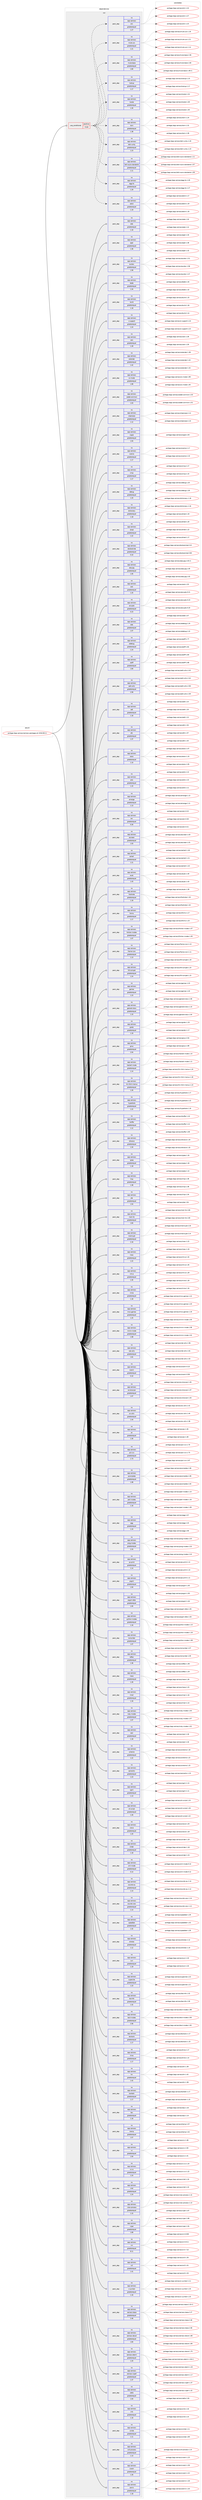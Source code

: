 digraph prolog {

# *************
# Graph options
# *************

newrank=true;
concentrate=true;
compound=true;
graph [rankdir=LR,fontname=Helvetica,fontsize=10,ranksep=1.5];#, ranksep=2.5, nodesep=0.2];
edge  [arrowhead=vee];
node  [fontname=Helvetica,fontsize=10];

# **********
# The ebuild
# **********

subgraph cluster_leftcol {
color=gray;
rank=same;
label=<<i>ebuild</i>>;
id [label="portage://app-xemacs/xemacs-packages-all-2018.08.11", color=red, width=4, href="../app-xemacs/xemacs-packages-all-2018.08.11.svg"];
}

# ****************
# The dependencies
# ****************

subgraph cluster_midcol {
color=gray;
label=<<i>dependencies</i>>;
subgraph cluster_compile {
fillcolor="#eeeeee";
style=filled;
label=<<i>compile</i>>;
}
subgraph cluster_compileandrun {
fillcolor="#eeeeee";
style=filled;
label=<<i>compile and run</i>>;
}
subgraph cluster_run {
fillcolor="#eeeeee";
style=filled;
label=<<i>run</i>>;
subgraph cond11730 {
dependency51586 [label=<<TABLE BORDER="0" CELLBORDER="1" CELLSPACING="0" CELLPADDING="4"><TR><TD ROWSPAN="3" CELLPADDING="10">use_conditional</TD></TR><TR><TD>positive</TD></TR><TR><TD>mule</TD></TR></TABLE>>, shape=none, color=red];
subgraph pack38743 {
dependency51587 [label=<<TABLE BORDER="0" CELLBORDER="1" CELLSPACING="0" CELLPADDING="4" WIDTH="220"><TR><TD ROWSPAN="6" CELLPADDING="30">pack_dep</TD></TR><TR><TD WIDTH="110">no</TD></TR><TR><TD>app-xemacs</TD></TR><TR><TD>edict</TD></TR><TR><TD>greaterequal</TD></TR><TR><TD>1.19</TD></TR></TABLE>>, shape=none, color=blue];
}
dependency51586:e -> dependency51587:w [weight=20,style="dashed",arrowhead="vee"];
subgraph pack38744 {
dependency51588 [label=<<TABLE BORDER="0" CELLBORDER="1" CELLSPACING="0" CELLPADDING="4" WIDTH="220"><TR><TD ROWSPAN="6" CELLPADDING="30">pack_dep</TD></TR><TR><TD WIDTH="110">no</TD></TR><TR><TD>app-xemacs</TD></TR><TR><TD>egg-its</TD></TR><TR><TD>greaterequal</TD></TR><TR><TD>1.29</TD></TR></TABLE>>, shape=none, color=blue];
}
dependency51586:e -> dependency51588:w [weight=20,style="dashed",arrowhead="vee"];
subgraph pack38745 {
dependency51589 [label=<<TABLE BORDER="0" CELLBORDER="1" CELLSPACING="0" CELLPADDING="4" WIDTH="220"><TR><TD ROWSPAN="6" CELLPADDING="30">pack_dep</TD></TR><TR><TD WIDTH="110">no</TD></TR><TR><TD>app-xemacs</TD></TR><TR><TD>latin-euro-standards</TD></TR><TR><TD>greaterequal</TD></TR><TR><TD>1.11</TD></TR></TABLE>>, shape=none, color=blue];
}
dependency51586:e -> dependency51589:w [weight=20,style="dashed",arrowhead="vee"];
subgraph pack38746 {
dependency51590 [label=<<TABLE BORDER="0" CELLBORDER="1" CELLSPACING="0" CELLPADDING="4" WIDTH="220"><TR><TD ROWSPAN="6" CELLPADDING="30">pack_dep</TD></TR><TR><TD WIDTH="110">no</TD></TR><TR><TD>app-xemacs</TD></TR><TR><TD>latin-unity</TD></TR><TR><TD>greaterequal</TD></TR><TR><TD>1.23</TD></TR></TABLE>>, shape=none, color=blue];
}
dependency51586:e -> dependency51590:w [weight=20,style="dashed",arrowhead="vee"];
subgraph pack38747 {
dependency51591 [label=<<TABLE BORDER="0" CELLBORDER="1" CELLSPACING="0" CELLPADDING="4" WIDTH="220"><TR><TD ROWSPAN="6" CELLPADDING="30">pack_dep</TD></TR><TR><TD WIDTH="110">no</TD></TR><TR><TD>app-xemacs</TD></TR><TR><TD>leim</TD></TR><TR><TD>greaterequal</TD></TR><TR><TD>1.38</TD></TR></TABLE>>, shape=none, color=blue];
}
dependency51586:e -> dependency51591:w [weight=20,style="dashed",arrowhead="vee"];
subgraph pack38748 {
dependency51592 [label=<<TABLE BORDER="0" CELLBORDER="1" CELLSPACING="0" CELLPADDING="4" WIDTH="220"><TR><TD ROWSPAN="6" CELLPADDING="30">pack_dep</TD></TR><TR><TD WIDTH="110">no</TD></TR><TR><TD>app-xemacs</TD></TR><TR><TD>locale</TD></TR><TR><TD>greaterequal</TD></TR><TR><TD>1.30</TD></TR></TABLE>>, shape=none, color=blue];
}
dependency51586:e -> dependency51592:w [weight=20,style="dashed",arrowhead="vee"];
subgraph pack38749 {
dependency51593 [label=<<TABLE BORDER="0" CELLBORDER="1" CELLSPACING="0" CELLPADDING="4" WIDTH="220"><TR><TD ROWSPAN="6" CELLPADDING="30">pack_dep</TD></TR><TR><TD WIDTH="110">no</TD></TR><TR><TD>app-xemacs</TD></TR><TR><TD>lookup</TD></TR><TR><TD>greaterequal</TD></TR><TR><TD>1.17</TD></TR></TABLE>>, shape=none, color=blue];
}
dependency51586:e -> dependency51593:w [weight=20,style="dashed",arrowhead="vee"];
subgraph pack38750 {
dependency51594 [label=<<TABLE BORDER="0" CELLBORDER="1" CELLSPACING="0" CELLPADDING="4" WIDTH="220"><TR><TD ROWSPAN="6" CELLPADDING="30">pack_dep</TD></TR><TR><TD WIDTH="110">no</TD></TR><TR><TD>app-xemacs</TD></TR><TR><TD>mule-base</TD></TR><TR><TD>greaterequal</TD></TR><TR><TD>1.60</TD></TR></TABLE>>, shape=none, color=blue];
}
dependency51586:e -> dependency51594:w [weight=20,style="dashed",arrowhead="vee"];
subgraph pack38751 {
dependency51595 [label=<<TABLE BORDER="0" CELLBORDER="1" CELLSPACING="0" CELLPADDING="4" WIDTH="220"><TR><TD ROWSPAN="6" CELLPADDING="30">pack_dep</TD></TR><TR><TD WIDTH="110">no</TD></TR><TR><TD>app-xemacs</TD></TR><TR><TD>mule-ucs</TD></TR><TR><TD>greaterequal</TD></TR><TR><TD>1.21</TD></TR></TABLE>>, shape=none, color=blue];
}
dependency51586:e -> dependency51595:w [weight=20,style="dashed",arrowhead="vee"];
subgraph pack38752 {
dependency51596 [label=<<TABLE BORDER="0" CELLBORDER="1" CELLSPACING="0" CELLPADDING="4" WIDTH="220"><TR><TD ROWSPAN="6" CELLPADDING="30">pack_dep</TD></TR><TR><TD WIDTH="110">no</TD></TR><TR><TD>app-xemacs</TD></TR><TR><TD>skk</TD></TR><TR><TD>greaterequal</TD></TR><TR><TD>1.27</TD></TR></TABLE>>, shape=none, color=blue];
}
dependency51586:e -> dependency51596:w [weight=20,style="dashed",arrowhead="vee"];
}
id:e -> dependency51586:w [weight=20,style="solid",arrowhead="odot"];
subgraph pack38753 {
dependency51597 [label=<<TABLE BORDER="0" CELLBORDER="1" CELLSPACING="0" CELLPADDING="4" WIDTH="220"><TR><TD ROWSPAN="6" CELLPADDING="30">pack_dep</TD></TR><TR><TD WIDTH="110">no</TD></TR><TR><TD>app-xemacs</TD></TR><TR><TD>ada</TD></TR><TR><TD>greaterequal</TD></TR><TR><TD>1.16</TD></TR></TABLE>>, shape=none, color=blue];
}
id:e -> dependency51597:w [weight=20,style="solid",arrowhead="odot"];
subgraph pack38754 {
dependency51598 [label=<<TABLE BORDER="0" CELLBORDER="1" CELLSPACING="0" CELLPADDING="4" WIDTH="220"><TR><TD ROWSPAN="6" CELLPADDING="30">pack_dep</TD></TR><TR><TD WIDTH="110">no</TD></TR><TR><TD>app-xemacs</TD></TR><TR><TD>apel</TD></TR><TR><TD>greaterequal</TD></TR><TR><TD>1.36</TD></TR></TABLE>>, shape=none, color=blue];
}
id:e -> dependency51598:w [weight=20,style="solid",arrowhead="odot"];
subgraph pack38755 {
dependency51599 [label=<<TABLE BORDER="0" CELLBORDER="1" CELLSPACING="0" CELLPADDING="4" WIDTH="220"><TR><TD ROWSPAN="6" CELLPADDING="30">pack_dep</TD></TR><TR><TD WIDTH="110">no</TD></TR><TR><TD>app-xemacs</TD></TR><TR><TD>auctex</TD></TR><TR><TD>greaterequal</TD></TR><TR><TD>1.58</TD></TR></TABLE>>, shape=none, color=blue];
}
id:e -> dependency51599:w [weight=20,style="solid",arrowhead="odot"];
subgraph pack38756 {
dependency51600 [label=<<TABLE BORDER="0" CELLBORDER="1" CELLSPACING="0" CELLPADDING="4" WIDTH="220"><TR><TD ROWSPAN="6" CELLPADDING="30">pack_dep</TD></TR><TR><TD WIDTH="110">no</TD></TR><TR><TD>app-xemacs</TD></TR><TR><TD>bbdb</TD></TR><TR><TD>greaterequal</TD></TR><TR><TD>1.34</TD></TR></TABLE>>, shape=none, color=blue];
}
id:e -> dependency51600:w [weight=20,style="solid",arrowhead="odot"];
subgraph pack38757 {
dependency51601 [label=<<TABLE BORDER="0" CELLBORDER="1" CELLSPACING="0" CELLPADDING="4" WIDTH="220"><TR><TD ROWSPAN="6" CELLPADDING="30">pack_dep</TD></TR><TR><TD WIDTH="110">no</TD></TR><TR><TD>app-xemacs</TD></TR><TR><TD>build</TD></TR><TR><TD>greaterequal</TD></TR><TR><TD>1.18</TD></TR></TABLE>>, shape=none, color=blue];
}
id:e -> dependency51601:w [weight=20,style="solid",arrowhead="odot"];
subgraph pack38758 {
dependency51602 [label=<<TABLE BORDER="0" CELLBORDER="1" CELLSPACING="0" CELLPADDING="4" WIDTH="220"><TR><TD ROWSPAN="6" CELLPADDING="30">pack_dep</TD></TR><TR><TD WIDTH="110">no</TD></TR><TR><TD>app-xemacs</TD></TR><TR><TD>c-support</TD></TR><TR><TD>greaterequal</TD></TR><TR><TD>1.24</TD></TR></TABLE>>, shape=none, color=blue];
}
id:e -> dependency51602:w [weight=20,style="solid",arrowhead="odot"];
subgraph pack38759 {
dependency51603 [label=<<TABLE BORDER="0" CELLBORDER="1" CELLSPACING="0" CELLPADDING="4" WIDTH="220"><TR><TD ROWSPAN="6" CELLPADDING="30">pack_dep</TD></TR><TR><TD WIDTH="110">no</TD></TR><TR><TD>app-xemacs</TD></TR><TR><TD>calc</TD></TR><TR><TD>greaterequal</TD></TR><TR><TD>1.28</TD></TR></TABLE>>, shape=none, color=blue];
}
id:e -> dependency51603:w [weight=20,style="solid",arrowhead="odot"];
subgraph pack38760 {
dependency51604 [label=<<TABLE BORDER="0" CELLBORDER="1" CELLSPACING="0" CELLPADDING="4" WIDTH="220"><TR><TD ROWSPAN="6" CELLPADDING="30">pack_dep</TD></TR><TR><TD WIDTH="110">no</TD></TR><TR><TD>app-xemacs</TD></TR><TR><TD>calendar</TD></TR><TR><TD>greaterequal</TD></TR><TR><TD>1.42</TD></TR></TABLE>>, shape=none, color=blue];
}
id:e -> dependency51604:w [weight=20,style="solid",arrowhead="odot"];
subgraph pack38761 {
dependency51605 [label=<<TABLE BORDER="0" CELLBORDER="1" CELLSPACING="0" CELLPADDING="4" WIDTH="220"><TR><TD ROWSPAN="6" CELLPADDING="30">pack_dep</TD></TR><TR><TD WIDTH="110">no</TD></TR><TR><TD>app-xemacs</TD></TR><TR><TD>cc-mode</TD></TR><TR><TD>greaterequal</TD></TR><TR><TD>1.99</TD></TR></TABLE>>, shape=none, color=blue];
}
id:e -> dependency51605:w [weight=20,style="solid",arrowhead="odot"];
subgraph pack38762 {
dependency51606 [label=<<TABLE BORDER="0" CELLBORDER="1" CELLSPACING="0" CELLPADDING="4" WIDTH="220"><TR><TD ROWSPAN="6" CELLPADDING="30">pack_dep</TD></TR><TR><TD WIDTH="110">no</TD></TR><TR><TD>app-xemacs</TD></TR><TR><TD>cedet-common</TD></TR><TR><TD>greaterequal</TD></TR><TR><TD>1.03</TD></TR></TABLE>>, shape=none, color=blue];
}
id:e -> dependency51606:w [weight=20,style="solid",arrowhead="odot"];
subgraph pack38763 {
dependency51607 [label=<<TABLE BORDER="0" CELLBORDER="1" CELLSPACING="0" CELLPADDING="4" WIDTH="220"><TR><TD ROWSPAN="6" CELLPADDING="30">pack_dep</TD></TR><TR><TD WIDTH="110">no</TD></TR><TR><TD>app-xemacs</TD></TR><TR><TD>clearcase</TD></TR><TR><TD>greaterequal</TD></TR><TR><TD>1.12</TD></TR></TABLE>>, shape=none, color=blue];
}
id:e -> dependency51607:w [weight=20,style="solid",arrowhead="odot"];
subgraph pack38764 {
dependency51608 [label=<<TABLE BORDER="0" CELLBORDER="1" CELLSPACING="0" CELLPADDING="4" WIDTH="220"><TR><TD ROWSPAN="6" CELLPADDING="30">pack_dep</TD></TR><TR><TD WIDTH="110">no</TD></TR><TR><TD>app-xemacs</TD></TR><TR><TD>cogre</TD></TR><TR><TD>greaterequal</TD></TR><TR><TD>1.04</TD></TR></TABLE>>, shape=none, color=blue];
}
id:e -> dependency51608:w [weight=20,style="solid",arrowhead="odot"];
subgraph pack38765 {
dependency51609 [label=<<TABLE BORDER="0" CELLBORDER="1" CELLSPACING="0" CELLPADDING="4" WIDTH="220"><TR><TD ROWSPAN="6" CELLPADDING="30">pack_dep</TD></TR><TR><TD WIDTH="110">no</TD></TR><TR><TD>app-xemacs</TD></TR><TR><TD>cookie</TD></TR><TR><TD>greaterequal</TD></TR><TR><TD>1.17</TD></TR></TABLE>>, shape=none, color=blue];
}
id:e -> dependency51609:w [weight=20,style="solid",arrowhead="odot"];
subgraph pack38766 {
dependency51610 [label=<<TABLE BORDER="0" CELLBORDER="1" CELLSPACING="0" CELLPADDING="4" WIDTH="220"><TR><TD ROWSPAN="6" CELLPADDING="30">pack_dep</TD></TR><TR><TD WIDTH="110">no</TD></TR><TR><TD>app-xemacs</TD></TR><TR><TD>crisp</TD></TR><TR><TD>greaterequal</TD></TR><TR><TD>1.17</TD></TR></TABLE>>, shape=none, color=blue];
}
id:e -> dependency51610:w [weight=20,style="solid",arrowhead="odot"];
subgraph pack38767 {
dependency51611 [label=<<TABLE BORDER="0" CELLBORDER="1" CELLSPACING="0" CELLPADDING="4" WIDTH="220"><TR><TD ROWSPAN="6" CELLPADDING="30">pack_dep</TD></TR><TR><TD WIDTH="110">no</TD></TR><TR><TD>app-xemacs</TD></TR><TR><TD>debug</TD></TR><TR><TD>greaterequal</TD></TR><TR><TD>1.20</TD></TR></TABLE>>, shape=none, color=blue];
}
id:e -> dependency51611:w [weight=20,style="solid",arrowhead="odot"];
subgraph pack38768 {
dependency51612 [label=<<TABLE BORDER="0" CELLBORDER="1" CELLSPACING="0" CELLPADDING="4" WIDTH="220"><TR><TD ROWSPAN="6" CELLPADDING="30">pack_dep</TD></TR><TR><TD WIDTH="110">no</TD></TR><TR><TD>app-xemacs</TD></TR><TR><TD>dictionary</TD></TR><TR><TD>greaterequal</TD></TR><TR><TD>1.18</TD></TR></TABLE>>, shape=none, color=blue];
}
id:e -> dependency51612:w [weight=20,style="solid",arrowhead="odot"];
subgraph pack38769 {
dependency51613 [label=<<TABLE BORDER="0" CELLBORDER="1" CELLSPACING="0" CELLPADDING="4" WIDTH="220"><TR><TD ROWSPAN="6" CELLPADDING="30">pack_dep</TD></TR><TR><TD WIDTH="110">no</TD></TR><TR><TD>app-xemacs</TD></TR><TR><TD>dired</TD></TR><TR><TD>greaterequal</TD></TR><TR><TD>1.22</TD></TR></TABLE>>, shape=none, color=blue];
}
id:e -> dependency51613:w [weight=20,style="solid",arrowhead="odot"];
subgraph pack38770 {
dependency51614 [label=<<TABLE BORDER="0" CELLBORDER="1" CELLSPACING="0" CELLPADDING="4" WIDTH="220"><TR><TD ROWSPAN="6" CELLPADDING="30">pack_dep</TD></TR><TR><TD WIDTH="110">no</TD></TR><TR><TD>app-xemacs</TD></TR><TR><TD>docbookide</TD></TR><TR><TD>greaterequal</TD></TR><TR><TD>0.10</TD></TR></TABLE>>, shape=none, color=blue];
}
id:e -> dependency51614:w [weight=20,style="solid",arrowhead="odot"];
subgraph pack38771 {
dependency51615 [label=<<TABLE BORDER="0" CELLBORDER="1" CELLSPACING="0" CELLPADDING="4" WIDTH="220"><TR><TD ROWSPAN="6" CELLPADDING="30">pack_dep</TD></TR><TR><TD WIDTH="110">no</TD></TR><TR><TD>app-xemacs</TD></TR><TR><TD>easypg</TD></TR><TR><TD>greaterequal</TD></TR><TR><TD>1.05</TD></TR></TABLE>>, shape=none, color=blue];
}
id:e -> dependency51615:w [weight=20,style="solid",arrowhead="odot"];
subgraph pack38772 {
dependency51616 [label=<<TABLE BORDER="0" CELLBORDER="1" CELLSPACING="0" CELLPADDING="4" WIDTH="220"><TR><TD ROWSPAN="6" CELLPADDING="30">pack_dep</TD></TR><TR><TD WIDTH="110">no</TD></TR><TR><TD>app-xemacs</TD></TR><TR><TD>ecb</TD></TR><TR><TD>greaterequal</TD></TR><TR><TD>1.25</TD></TR></TABLE>>, shape=none, color=blue];
}
id:e -> dependency51616:w [weight=20,style="solid",arrowhead="odot"];
subgraph pack38773 {
dependency51617 [label=<<TABLE BORDER="0" CELLBORDER="1" CELLSPACING="0" CELLPADDING="4" WIDTH="220"><TR><TD ROWSPAN="6" CELLPADDING="30">pack_dep</TD></TR><TR><TD WIDTH="110">no</TD></TR><TR><TD>app-xemacs</TD></TR><TR><TD>ecrypto</TD></TR><TR><TD>greaterequal</TD></TR><TR><TD>0.23</TD></TR></TABLE>>, shape=none, color=blue];
}
id:e -> dependency51617:w [weight=20,style="solid",arrowhead="odot"];
subgraph pack38774 {
dependency51618 [label=<<TABLE BORDER="0" CELLBORDER="1" CELLSPACING="0" CELLPADDING="4" WIDTH="220"><TR><TD ROWSPAN="6" CELLPADDING="30">pack_dep</TD></TR><TR><TD WIDTH="110">no</TD></TR><TR><TD>app-xemacs</TD></TR><TR><TD>ede</TD></TR><TR><TD>greaterequal</TD></TR><TR><TD>1.07</TD></TR></TABLE>>, shape=none, color=blue];
}
id:e -> dependency51618:w [weight=20,style="solid",arrowhead="odot"];
subgraph pack38775 {
dependency51619 [label=<<TABLE BORDER="0" CELLBORDER="1" CELLSPACING="0" CELLPADDING="4" WIDTH="220"><TR><TD ROWSPAN="6" CELLPADDING="30">pack_dep</TD></TR><TR><TD WIDTH="110">no</TD></TR><TR><TD>app-xemacs</TD></TR><TR><TD>edebug</TD></TR><TR><TD>greaterequal</TD></TR><TR><TD>1.24</TD></TR></TABLE>>, shape=none, color=blue];
}
id:e -> dependency51619:w [weight=20,style="solid",arrowhead="odot"];
subgraph pack38776 {
dependency51620 [label=<<TABLE BORDER="0" CELLBORDER="1" CELLSPACING="0" CELLPADDING="4" WIDTH="220"><TR><TD ROWSPAN="6" CELLPADDING="30">pack_dep</TD></TR><TR><TD WIDTH="110">no</TD></TR><TR><TD>app-xemacs</TD></TR><TR><TD>ediff</TD></TR><TR><TD>greaterequal</TD></TR><TR><TD>1.84</TD></TR></TABLE>>, shape=none, color=blue];
}
id:e -> dependency51620:w [weight=20,style="solid",arrowhead="odot"];
subgraph pack38777 {
dependency51621 [label=<<TABLE BORDER="0" CELLBORDER="1" CELLSPACING="0" CELLPADDING="4" WIDTH="220"><TR><TD ROWSPAN="6" CELLPADDING="30">pack_dep</TD></TR><TR><TD WIDTH="110">no</TD></TR><TR><TD>app-xemacs</TD></TR><TR><TD>edit-utils</TD></TR><TR><TD>greaterequal</TD></TR><TR><TD>2.58</TD></TR></TABLE>>, shape=none, color=blue];
}
id:e -> dependency51621:w [weight=20,style="solid",arrowhead="odot"];
subgraph pack38778 {
dependency51622 [label=<<TABLE BORDER="0" CELLBORDER="1" CELLSPACING="0" CELLPADDING="4" WIDTH="220"><TR><TD ROWSPAN="6" CELLPADDING="30">pack_dep</TD></TR><TR><TD WIDTH="110">no</TD></TR><TR><TD>app-xemacs</TD></TR><TR><TD>edt</TD></TR><TR><TD>greaterequal</TD></TR><TR><TD>1.16</TD></TR></TABLE>>, shape=none, color=blue];
}
id:e -> dependency51622:w [weight=20,style="solid",arrowhead="odot"];
subgraph pack38779 {
dependency51623 [label=<<TABLE BORDER="0" CELLBORDER="1" CELLSPACING="0" CELLPADDING="4" WIDTH="220"><TR><TD ROWSPAN="6" CELLPADDING="30">pack_dep</TD></TR><TR><TD WIDTH="110">no</TD></TR><TR><TD>app-xemacs</TD></TR><TR><TD>efs</TD></TR><TR><TD>greaterequal</TD></TR><TR><TD>1.37</TD></TR></TABLE>>, shape=none, color=blue];
}
id:e -> dependency51623:w [weight=20,style="solid",arrowhead="odot"];
subgraph pack38780 {
dependency51624 [label=<<TABLE BORDER="0" CELLBORDER="1" CELLSPACING="0" CELLPADDING="4" WIDTH="220"><TR><TD ROWSPAN="6" CELLPADDING="30">pack_dep</TD></TR><TR><TD WIDTH="110">no</TD></TR><TR><TD>app-xemacs</TD></TR><TR><TD>eieio</TD></TR><TR><TD>greaterequal</TD></TR><TR><TD>1.10</TD></TR></TABLE>>, shape=none, color=blue];
}
id:e -> dependency51624:w [weight=20,style="solid",arrowhead="odot"];
subgraph pack38781 {
dependency51625 [label=<<TABLE BORDER="0" CELLBORDER="1" CELLSPACING="0" CELLPADDING="4" WIDTH="220"><TR><TD ROWSPAN="6" CELLPADDING="30">pack_dep</TD></TR><TR><TD WIDTH="110">no</TD></TR><TR><TD>app-xemacs</TD></TR><TR><TD>elib</TD></TR><TR><TD>greaterequal</TD></TR><TR><TD>1.15</TD></TR></TABLE>>, shape=none, color=blue];
}
id:e -> dependency51625:w [weight=20,style="solid",arrowhead="odot"];
subgraph pack38782 {
dependency51626 [label=<<TABLE BORDER="0" CELLBORDER="1" CELLSPACING="0" CELLPADDING="4" WIDTH="220"><TR><TD ROWSPAN="6" CELLPADDING="30">pack_dep</TD></TR><TR><TD WIDTH="110">no</TD></TR><TR><TD>app-xemacs</TD></TR><TR><TD>emerge</TD></TR><TR><TD>greaterequal</TD></TR><TR><TD>1.13</TD></TR></TABLE>>, shape=none, color=blue];
}
id:e -> dependency51626:w [weight=20,style="solid",arrowhead="odot"];
subgraph pack38783 {
dependency51627 [label=<<TABLE BORDER="0" CELLBORDER="1" CELLSPACING="0" CELLPADDING="4" WIDTH="220"><TR><TD ROWSPAN="6" CELLPADDING="30">pack_dep</TD></TR><TR><TD WIDTH="110">no</TD></TR><TR><TD>app-xemacs</TD></TR><TR><TD>erc</TD></TR><TR><TD>greaterequal</TD></TR><TR><TD>0.26</TD></TR></TABLE>>, shape=none, color=blue];
}
id:e -> dependency51627:w [weight=20,style="solid",arrowhead="odot"];
subgraph pack38784 {
dependency51628 [label=<<TABLE BORDER="0" CELLBORDER="1" CELLSPACING="0" CELLPADDING="4" WIDTH="220"><TR><TD ROWSPAN="6" CELLPADDING="30">pack_dep</TD></TR><TR><TD WIDTH="110">no</TD></TR><TR><TD>app-xemacs</TD></TR><TR><TD>escreen</TD></TR><TR><TD>greaterequal</TD></TR><TR><TD>1.03</TD></TR></TABLE>>, shape=none, color=blue];
}
id:e -> dependency51628:w [weight=20,style="solid",arrowhead="odot"];
subgraph pack38785 {
dependency51629 [label=<<TABLE BORDER="0" CELLBORDER="1" CELLSPACING="0" CELLPADDING="4" WIDTH="220"><TR><TD ROWSPAN="6" CELLPADDING="30">pack_dep</TD></TR><TR><TD WIDTH="110">no</TD></TR><TR><TD>app-xemacs</TD></TR><TR><TD>eshell</TD></TR><TR><TD>greaterequal</TD></TR><TR><TD>1.21</TD></TR></TABLE>>, shape=none, color=blue];
}
id:e -> dependency51629:w [weight=20,style="solid",arrowhead="odot"];
subgraph pack38786 {
dependency51630 [label=<<TABLE BORDER="0" CELLBORDER="1" CELLSPACING="0" CELLPADDING="4" WIDTH="220"><TR><TD ROWSPAN="6" CELLPADDING="30">pack_dep</TD></TR><TR><TD WIDTH="110">no</TD></TR><TR><TD>app-xemacs</TD></TR><TR><TD>eudc</TD></TR><TR><TD>greaterequal</TD></TR><TR><TD>1.43</TD></TR></TABLE>>, shape=none, color=blue];
}
id:e -> dependency51630:w [weight=20,style="solid",arrowhead="odot"];
subgraph pack38787 {
dependency51631 [label=<<TABLE BORDER="0" CELLBORDER="1" CELLSPACING="0" CELLPADDING="4" WIDTH="220"><TR><TD ROWSPAN="6" CELLPADDING="30">pack_dep</TD></TR><TR><TD WIDTH="110">no</TD></TR><TR><TD>app-xemacs</TD></TR><TR><TD>footnote</TD></TR><TR><TD>greaterequal</TD></TR><TR><TD>1.18</TD></TR></TABLE>>, shape=none, color=blue];
}
id:e -> dependency51631:w [weight=20,style="solid",arrowhead="odot"];
subgraph pack38788 {
dependency51632 [label=<<TABLE BORDER="0" CELLBORDER="1" CELLSPACING="0" CELLPADDING="4" WIDTH="220"><TR><TD ROWSPAN="6" CELLPADDING="30">pack_dep</TD></TR><TR><TD WIDTH="110">no</TD></TR><TR><TD>app-xemacs</TD></TR><TR><TD>forms</TD></TR><TR><TD>greaterequal</TD></TR><TR><TD>1.17</TD></TR></TABLE>>, shape=none, color=blue];
}
id:e -> dependency51632:w [weight=20,style="solid",arrowhead="odot"];
subgraph pack38789 {
dependency51633 [label=<<TABLE BORDER="0" CELLBORDER="1" CELLSPACING="0" CELLPADDING="4" WIDTH="220"><TR><TD ROWSPAN="6" CELLPADDING="30">pack_dep</TD></TR><TR><TD WIDTH="110">no</TD></TR><TR><TD>app-xemacs</TD></TR><TR><TD>fortran-modes</TD></TR><TR><TD>greaterequal</TD></TR><TR><TD>1.07</TD></TR></TABLE>>, shape=none, color=blue];
}
id:e -> dependency51633:w [weight=20,style="solid",arrowhead="odot"];
subgraph pack38790 {
dependency51634 [label=<<TABLE BORDER="0" CELLBORDER="1" CELLSPACING="0" CELLPADDING="4" WIDTH="220"><TR><TD ROWSPAN="6" CELLPADDING="30">pack_dep</TD></TR><TR><TD WIDTH="110">no</TD></TR><TR><TD>app-xemacs</TD></TR><TR><TD>frame-icon</TD></TR><TR><TD>greaterequal</TD></TR><TR><TD>1.13</TD></TR></TABLE>>, shape=none, color=blue];
}
id:e -> dependency51634:w [weight=20,style="solid",arrowhead="odot"];
subgraph pack38791 {
dependency51635 [label=<<TABLE BORDER="0" CELLBORDER="1" CELLSPACING="0" CELLPADDING="4" WIDTH="220"><TR><TD ROWSPAN="6" CELLPADDING="30">pack_dep</TD></TR><TR><TD WIDTH="110">no</TD></TR><TR><TD>app-xemacs</TD></TR><TR><TD>fsf-compat</TD></TR><TR><TD>greaterequal</TD></TR><TR><TD>1.24</TD></TR></TABLE>>, shape=none, color=blue];
}
id:e -> dependency51635:w [weight=20,style="solid",arrowhead="odot"];
subgraph pack38792 {
dependency51636 [label=<<TABLE BORDER="0" CELLBORDER="1" CELLSPACING="0" CELLPADDING="4" WIDTH="220"><TR><TD ROWSPAN="6" CELLPADDING="30">pack_dep</TD></TR><TR><TD WIDTH="110">no</TD></TR><TR><TD>app-xemacs</TD></TR><TR><TD>games</TD></TR><TR><TD>greaterequal</TD></TR><TR><TD>1.23</TD></TR></TABLE>>, shape=none, color=blue];
}
id:e -> dependency51636:w [weight=20,style="solid",arrowhead="odot"];
subgraph pack38793 {
dependency51637 [label=<<TABLE BORDER="0" CELLBORDER="1" CELLSPACING="0" CELLPADDING="4" WIDTH="220"><TR><TD ROWSPAN="6" CELLPADDING="30">pack_dep</TD></TR><TR><TD WIDTH="110">no</TD></TR><TR><TD>app-xemacs</TD></TR><TR><TD>general-docs</TD></TR><TR><TD>greaterequal</TD></TR><TR><TD>1.10</TD></TR></TABLE>>, shape=none, color=blue];
}
id:e -> dependency51637:w [weight=20,style="solid",arrowhead="odot"];
subgraph pack38794 {
dependency51638 [label=<<TABLE BORDER="0" CELLBORDER="1" CELLSPACING="0" CELLPADDING="4" WIDTH="220"><TR><TD ROWSPAN="6" CELLPADDING="30">pack_dep</TD></TR><TR><TD WIDTH="110">no</TD></TR><TR><TD>app-xemacs</TD></TR><TR><TD>gnats</TD></TR><TR><TD>greaterequal</TD></TR><TR><TD>1.19</TD></TR></TABLE>>, shape=none, color=blue];
}
id:e -> dependency51638:w [weight=20,style="solid",arrowhead="odot"];
subgraph pack38795 {
dependency51639 [label=<<TABLE BORDER="0" CELLBORDER="1" CELLSPACING="0" CELLPADDING="4" WIDTH="220"><TR><TD ROWSPAN="6" CELLPADDING="30">pack_dep</TD></TR><TR><TD WIDTH="110">no</TD></TR><TR><TD>app-xemacs</TD></TR><TR><TD>gnus</TD></TR><TR><TD>greaterequal</TD></TR><TR><TD>2.04</TD></TR></TABLE>>, shape=none, color=blue];
}
id:e -> dependency51639:w [weight=20,style="solid",arrowhead="odot"];
subgraph pack38796 {
dependency51640 [label=<<TABLE BORDER="0" CELLBORDER="1" CELLSPACING="0" CELLPADDING="4" WIDTH="220"><TR><TD ROWSPAN="6" CELLPADDING="30">pack_dep</TD></TR><TR><TD WIDTH="110">no</TD></TR><TR><TD>app-xemacs</TD></TR><TR><TD>haskell-mode</TD></TR><TR><TD>greaterequal</TD></TR><TR><TD>1.14</TD></TR></TABLE>>, shape=none, color=blue];
}
id:e -> dependency51640:w [weight=20,style="solid",arrowhead="odot"];
subgraph pack38797 {
dependency51641 [label=<<TABLE BORDER="0" CELLBORDER="1" CELLSPACING="0" CELLPADDING="4" WIDTH="220"><TR><TD ROWSPAN="6" CELLPADDING="30">pack_dep</TD></TR><TR><TD WIDTH="110">no</TD></TR><TR><TD>app-xemacs</TD></TR><TR><TD>hm-html-menus</TD></TR><TR><TD>greaterequal</TD></TR><TR><TD>1.26</TD></TR></TABLE>>, shape=none, color=blue];
}
id:e -> dependency51641:w [weight=20,style="solid",arrowhead="odot"];
subgraph pack38798 {
dependency51642 [label=<<TABLE BORDER="0" CELLBORDER="1" CELLSPACING="0" CELLPADDING="4" WIDTH="220"><TR><TD ROWSPAN="6" CELLPADDING="30">pack_dep</TD></TR><TR><TD WIDTH="110">no</TD></TR><TR><TD>app-xemacs</TD></TR><TR><TD>hyperbole</TD></TR><TR><TD>greaterequal</TD></TR><TR><TD>1.22</TD></TR></TABLE>>, shape=none, color=blue];
}
id:e -> dependency51642:w [weight=20,style="solid",arrowhead="odot"];
subgraph pack38799 {
dependency51643 [label=<<TABLE BORDER="0" CELLBORDER="1" CELLSPACING="0" CELLPADDING="4" WIDTH="220"><TR><TD ROWSPAN="6" CELLPADDING="30">pack_dep</TD></TR><TR><TD WIDTH="110">no</TD></TR><TR><TD>app-xemacs</TD></TR><TR><TD>ibuffer</TD></TR><TR><TD>greaterequal</TD></TR><TR><TD>1.12</TD></TR></TABLE>>, shape=none, color=blue];
}
id:e -> dependency51643:w [weight=20,style="solid",arrowhead="odot"];
subgraph pack38800 {
dependency51644 [label=<<TABLE BORDER="0" CELLBORDER="1" CELLSPACING="0" CELLPADDING="4" WIDTH="220"><TR><TD ROWSPAN="6" CELLPADDING="30">pack_dep</TD></TR><TR><TD WIDTH="110">no</TD></TR><TR><TD>app-xemacs</TD></TR><TR><TD>idlwave</TD></TR><TR><TD>greaterequal</TD></TR><TR><TD>1.34</TD></TR></TABLE>>, shape=none, color=blue];
}
id:e -> dependency51644:w [weight=20,style="solid",arrowhead="odot"];
subgraph pack38801 {
dependency51645 [label=<<TABLE BORDER="0" CELLBORDER="1" CELLSPACING="0" CELLPADDING="4" WIDTH="220"><TR><TD ROWSPAN="6" CELLPADDING="30">pack_dep</TD></TR><TR><TD WIDTH="110">no</TD></TR><TR><TD>app-xemacs</TD></TR><TR><TD>igrep</TD></TR><TR><TD>greaterequal</TD></TR><TR><TD>1.18</TD></TR></TABLE>>, shape=none, color=blue];
}
id:e -> dependency51645:w [weight=20,style="solid",arrowhead="odot"];
subgraph pack38802 {
dependency51646 [label=<<TABLE BORDER="0" CELLBORDER="1" CELLSPACING="0" CELLPADDING="4" WIDTH="220"><TR><TD ROWSPAN="6" CELLPADDING="30">pack_dep</TD></TR><TR><TD WIDTH="110">no</TD></TR><TR><TD>app-xemacs</TD></TR><TR><TD>ilisp</TD></TR><TR><TD>greaterequal</TD></TR><TR><TD>1.38</TD></TR></TABLE>>, shape=none, color=blue];
}
id:e -> dependency51646:w [weight=20,style="solid",arrowhead="odot"];
subgraph pack38803 {
dependency51647 [label=<<TABLE BORDER="0" CELLBORDER="1" CELLSPACING="0" CELLPADDING="4" WIDTH="220"><TR><TD ROWSPAN="6" CELLPADDING="30">pack_dep</TD></TR><TR><TD WIDTH="110">no</TD></TR><TR><TD>app-xemacs</TD></TR><TR><TD>jde</TD></TR><TR><TD>greaterequal</TD></TR><TR><TD>1.54</TD></TR></TABLE>>, shape=none, color=blue];
}
id:e -> dependency51647:w [weight=20,style="solid",arrowhead="odot"];
subgraph pack38804 {
dependency51648 [label=<<TABLE BORDER="0" CELLBORDER="1" CELLSPACING="0" CELLPADDING="4" WIDTH="220"><TR><TD ROWSPAN="6" CELLPADDING="30">pack_dep</TD></TR><TR><TD WIDTH="110">no</TD></TR><TR><TD>app-xemacs</TD></TR><TR><TD>mail-lib</TD></TR><TR><TD>greaterequal</TD></TR><TR><TD>1.84</TD></TR></TABLE>>, shape=none, color=blue];
}
id:e -> dependency51648:w [weight=20,style="solid",arrowhead="odot"];
subgraph pack38805 {
dependency51649 [label=<<TABLE BORDER="0" CELLBORDER="1" CELLSPACING="0" CELLPADDING="4" WIDTH="220"><TR><TD ROWSPAN="6" CELLPADDING="30">pack_dep</TD></TR><TR><TD WIDTH="110">no</TD></TR><TR><TD>app-xemacs</TD></TR><TR><TD>mailcrypt</TD></TR><TR><TD>greaterequal</TD></TR><TR><TD>2.16</TD></TR></TABLE>>, shape=none, color=blue];
}
id:e -> dependency51649:w [weight=20,style="solid",arrowhead="odot"];
subgraph pack38806 {
dependency51650 [label=<<TABLE BORDER="0" CELLBORDER="1" CELLSPACING="0" CELLPADDING="4" WIDTH="220"><TR><TD ROWSPAN="6" CELLPADDING="30">pack_dep</TD></TR><TR><TD WIDTH="110">no</TD></TR><TR><TD>app-xemacs</TD></TR><TR><TD>mew</TD></TR><TR><TD>greaterequal</TD></TR><TR><TD>1.22</TD></TR></TABLE>>, shape=none, color=blue];
}
id:e -> dependency51650:w [weight=20,style="solid",arrowhead="odot"];
subgraph pack38807 {
dependency51651 [label=<<TABLE BORDER="0" CELLBORDER="1" CELLSPACING="0" CELLPADDING="4" WIDTH="220"><TR><TD ROWSPAN="6" CELLPADDING="30">pack_dep</TD></TR><TR><TD WIDTH="110">no</TD></TR><TR><TD>app-xemacs</TD></TR><TR><TD>mh-e</TD></TR><TR><TD>greaterequal</TD></TR><TR><TD>1.35</TD></TR></TABLE>>, shape=none, color=blue];
}
id:e -> dependency51651:w [weight=20,style="solid",arrowhead="odot"];
subgraph pack38808 {
dependency51652 [label=<<TABLE BORDER="0" CELLBORDER="1" CELLSPACING="0" CELLPADDING="4" WIDTH="220"><TR><TD ROWSPAN="6" CELLPADDING="30">pack_dep</TD></TR><TR><TD WIDTH="110">no</TD></TR><TR><TD>app-xemacs</TD></TR><TR><TD>mine</TD></TR><TR><TD>greaterequal</TD></TR><TR><TD>1.18</TD></TR></TABLE>>, shape=none, color=blue];
}
id:e -> dependency51652:w [weight=20,style="solid",arrowhead="odot"];
subgraph pack38809 {
dependency51653 [label=<<TABLE BORDER="0" CELLBORDER="1" CELLSPACING="0" CELLPADDING="4" WIDTH="220"><TR><TD ROWSPAN="6" CELLPADDING="30">pack_dep</TD></TR><TR><TD WIDTH="110">no</TD></TR><TR><TD>app-xemacs</TD></TR><TR><TD>misc-games</TD></TR><TR><TD>greaterequal</TD></TR><TR><TD>1.25</TD></TR></TABLE>>, shape=none, color=blue];
}
id:e -> dependency51653:w [weight=20,style="solid",arrowhead="odot"];
subgraph pack38810 {
dependency51654 [label=<<TABLE BORDER="0" CELLBORDER="1" CELLSPACING="0" CELLPADDING="4" WIDTH="220"><TR><TD ROWSPAN="6" CELLPADDING="30">pack_dep</TD></TR><TR><TD WIDTH="110">no</TD></TR><TR><TD>app-xemacs</TD></TR><TR><TD>mmm-mode</TD></TR><TR><TD>greaterequal</TD></TR><TR><TD>1.08</TD></TR></TABLE>>, shape=none, color=blue];
}
id:e -> dependency51654:w [weight=20,style="solid",arrowhead="odot"];
subgraph pack38811 {
dependency51655 [label=<<TABLE BORDER="0" CELLBORDER="1" CELLSPACING="0" CELLPADDING="4" WIDTH="220"><TR><TD ROWSPAN="6" CELLPADDING="30">pack_dep</TD></TR><TR><TD WIDTH="110">no</TD></TR><TR><TD>app-xemacs</TD></TR><TR><TD>net-utils</TD></TR><TR><TD>greaterequal</TD></TR><TR><TD>1.61</TD></TR></TABLE>>, shape=none, color=blue];
}
id:e -> dependency51655:w [weight=20,style="solid",arrowhead="odot"];
subgraph pack38812 {
dependency51656 [label=<<TABLE BORDER="0" CELLBORDER="1" CELLSPACING="0" CELLPADDING="4" WIDTH="220"><TR><TD ROWSPAN="6" CELLPADDING="30">pack_dep</TD></TR><TR><TD WIDTH="110">no</TD></TR><TR><TD>app-xemacs</TD></TR><TR><TD>ocaml</TD></TR><TR><TD>greaterequal</TD></TR><TR><TD>0.10</TD></TR></TABLE>>, shape=none, color=blue];
}
id:e -> dependency51656:w [weight=20,style="solid",arrowhead="odot"];
subgraph pack38813 {
dependency51657 [label=<<TABLE BORDER="0" CELLBORDER="1" CELLSPACING="0" CELLPADDING="4" WIDTH="220"><TR><TD ROWSPAN="6" CELLPADDING="30">pack_dep</TD></TR><TR><TD WIDTH="110">no</TD></TR><TR><TD>app-xemacs</TD></TR><TR><TD>oo-browser</TD></TR><TR><TD>greaterequal</TD></TR><TR><TD>1.07</TD></TR></TABLE>>, shape=none, color=blue];
}
id:e -> dependency51657:w [weight=20,style="solid",arrowhead="odot"];
subgraph pack38814 {
dependency51658 [label=<<TABLE BORDER="0" CELLBORDER="1" CELLSPACING="0" CELLPADDING="4" WIDTH="220"><TR><TD ROWSPAN="6" CELLPADDING="30">pack_dep</TD></TR><TR><TD WIDTH="110">no</TD></TR><TR><TD>app-xemacs</TD></TR><TR><TD>os-utils</TD></TR><TR><TD>greaterequal</TD></TR><TR><TD>1.44</TD></TR></TABLE>>, shape=none, color=blue];
}
id:e -> dependency51658:w [weight=20,style="solid",arrowhead="odot"];
subgraph pack38815 {
dependency51659 [label=<<TABLE BORDER="0" CELLBORDER="1" CELLSPACING="0" CELLPADDING="4" WIDTH="220"><TR><TD ROWSPAN="6" CELLPADDING="30">pack_dep</TD></TR><TR><TD WIDTH="110">no</TD></TR><TR><TD>app-xemacs</TD></TR><TR><TD>pc</TD></TR><TR><TD>greaterequal</TD></TR><TR><TD>1.30</TD></TR></TABLE>>, shape=none, color=blue];
}
id:e -> dependency51659:w [weight=20,style="solid",arrowhead="odot"];
subgraph pack38816 {
dependency51660 [label=<<TABLE BORDER="0" CELLBORDER="1" CELLSPACING="0" CELLPADDING="4" WIDTH="220"><TR><TD ROWSPAN="6" CELLPADDING="30">pack_dep</TD></TR><TR><TD WIDTH="110">no</TD></TR><TR><TD>app-xemacs</TD></TR><TR><TD>pcl-cvs</TD></TR><TR><TD>greaterequal</TD></TR><TR><TD>1.73</TD></TR></TABLE>>, shape=none, color=blue];
}
id:e -> dependency51660:w [weight=20,style="solid",arrowhead="odot"];
subgraph pack38817 {
dependency51661 [label=<<TABLE BORDER="0" CELLBORDER="1" CELLSPACING="0" CELLPADDING="4" WIDTH="220"><TR><TD ROWSPAN="6" CELLPADDING="30">pack_dep</TD></TR><TR><TD WIDTH="110">no</TD></TR><TR><TD>app-xemacs</TD></TR><TR><TD>pcomplete</TD></TR><TR><TD>greaterequal</TD></TR><TR><TD>1.08</TD></TR></TABLE>>, shape=none, color=blue];
}
id:e -> dependency51661:w [weight=20,style="solid",arrowhead="odot"];
subgraph pack38818 {
dependency51662 [label=<<TABLE BORDER="0" CELLBORDER="1" CELLSPACING="0" CELLPADDING="4" WIDTH="220"><TR><TD ROWSPAN="6" CELLPADDING="30">pack_dep</TD></TR><TR><TD WIDTH="110">no</TD></TR><TR><TD>app-xemacs</TD></TR><TR><TD>perl-modes</TD></TR><TR><TD>greaterequal</TD></TR><TR><TD>1.16</TD></TR></TABLE>>, shape=none, color=blue];
}
id:e -> dependency51662:w [weight=20,style="solid",arrowhead="odot"];
subgraph pack38819 {
dependency51663 [label=<<TABLE BORDER="0" CELLBORDER="1" CELLSPACING="0" CELLPADDING="4" WIDTH="220"><TR><TD ROWSPAN="6" CELLPADDING="30">pack_dep</TD></TR><TR><TD WIDTH="110">no</TD></TR><TR><TD>app-xemacs</TD></TR><TR><TD>pgg</TD></TR><TR><TD>greaterequal</TD></TR><TR><TD>1.10</TD></TR></TABLE>>, shape=none, color=blue];
}
id:e -> dependency51663:w [weight=20,style="solid",arrowhead="odot"];
subgraph pack38820 {
dependency51664 [label=<<TABLE BORDER="0" CELLBORDER="1" CELLSPACING="0" CELLPADDING="4" WIDTH="220"><TR><TD ROWSPAN="6" CELLPADDING="30">pack_dep</TD></TR><TR><TD WIDTH="110">no</TD></TR><TR><TD>app-xemacs</TD></TR><TR><TD>prog-modes</TD></TR><TR><TD>greaterequal</TD></TR><TR><TD>2.33</TD></TR></TABLE>>, shape=none, color=blue];
}
id:e -> dependency51664:w [weight=20,style="solid",arrowhead="odot"];
subgraph pack38821 {
dependency51665 [label=<<TABLE BORDER="0" CELLBORDER="1" CELLSPACING="0" CELLPADDING="4" WIDTH="220"><TR><TD ROWSPAN="6" CELLPADDING="30">pack_dep</TD></TR><TR><TD WIDTH="110">no</TD></TR><TR><TD>app-xemacs</TD></TR><TR><TD>ps-print</TD></TR><TR><TD>greaterequal</TD></TR><TR><TD>1.14</TD></TR></TABLE>>, shape=none, color=blue];
}
id:e -> dependency51665:w [weight=20,style="solid",arrowhead="odot"];
subgraph pack38822 {
dependency51666 [label=<<TABLE BORDER="0" CELLBORDER="1" CELLSPACING="0" CELLPADDING="4" WIDTH="220"><TR><TD ROWSPAN="6" CELLPADDING="30">pack_dep</TD></TR><TR><TD WIDTH="110">no</TD></TR><TR><TD>app-xemacs</TD></TR><TR><TD>psgml</TD></TR><TR><TD>greaterequal</TD></TR><TR><TD>1.50</TD></TR></TABLE>>, shape=none, color=blue];
}
id:e -> dependency51666:w [weight=20,style="solid",arrowhead="odot"];
subgraph pack38823 {
dependency51667 [label=<<TABLE BORDER="0" CELLBORDER="1" CELLSPACING="0" CELLPADDING="4" WIDTH="220"><TR><TD ROWSPAN="6" CELLPADDING="30">pack_dep</TD></TR><TR><TD WIDTH="110">no</TD></TR><TR><TD>app-xemacs</TD></TR><TR><TD>psgml-dtds</TD></TR><TR><TD>greaterequal</TD></TR><TR><TD>1.05</TD></TR></TABLE>>, shape=none, color=blue];
}
id:e -> dependency51667:w [weight=20,style="solid",arrowhead="odot"];
subgraph pack38824 {
dependency51668 [label=<<TABLE BORDER="0" CELLBORDER="1" CELLSPACING="0" CELLPADDING="4" WIDTH="220"><TR><TD ROWSPAN="6" CELLPADDING="30">pack_dep</TD></TR><TR><TD WIDTH="110">no</TD></TR><TR><TD>app-xemacs</TD></TR><TR><TD>python-modes</TD></TR><TR><TD>greaterequal</TD></TR><TR><TD>1.16</TD></TR></TABLE>>, shape=none, color=blue];
}
id:e -> dependency51668:w [weight=20,style="solid",arrowhead="odot"];
subgraph pack38825 {
dependency51669 [label=<<TABLE BORDER="0" CELLBORDER="1" CELLSPACING="0" CELLPADDING="4" WIDTH="220"><TR><TD ROWSPAN="6" CELLPADDING="30">pack_dep</TD></TR><TR><TD WIDTH="110">no</TD></TR><TR><TD>app-xemacs</TD></TR><TR><TD>re-builder</TD></TR><TR><TD>greaterequal</TD></TR><TR><TD>1.07</TD></TR></TABLE>>, shape=none, color=blue];
}
id:e -> dependency51669:w [weight=20,style="solid",arrowhead="odot"];
subgraph pack38826 {
dependency51670 [label=<<TABLE BORDER="0" CELLBORDER="1" CELLSPACING="0" CELLPADDING="4" WIDTH="220"><TR><TD ROWSPAN="6" CELLPADDING="30">pack_dep</TD></TR><TR><TD WIDTH="110">no</TD></TR><TR><TD>app-xemacs</TD></TR><TR><TD>reftex</TD></TR><TR><TD>greaterequal</TD></TR><TR><TD>1.36</TD></TR></TABLE>>, shape=none, color=blue];
}
id:e -> dependency51670:w [weight=20,style="solid",arrowhead="odot"];
subgraph pack38827 {
dependency51671 [label=<<TABLE BORDER="0" CELLBORDER="1" CELLSPACING="0" CELLPADDING="4" WIDTH="220"><TR><TD ROWSPAN="6" CELLPADDING="30">pack_dep</TD></TR><TR><TD WIDTH="110">no</TD></TR><TR><TD>app-xemacs</TD></TR><TR><TD>riece</TD></TR><TR><TD>greaterequal</TD></TR><TR><TD>1.26</TD></TR></TABLE>>, shape=none, color=blue];
}
id:e -> dependency51671:w [weight=20,style="solid",arrowhead="odot"];
subgraph pack38828 {
dependency51672 [label=<<TABLE BORDER="0" CELLBORDER="1" CELLSPACING="0" CELLPADDING="4" WIDTH="220"><TR><TD ROWSPAN="6" CELLPADDING="30">pack_dep</TD></TR><TR><TD WIDTH="110">no</TD></TR><TR><TD>app-xemacs</TD></TR><TR><TD>rmail</TD></TR><TR><TD>greaterequal</TD></TR><TR><TD>1.16</TD></TR></TABLE>>, shape=none, color=blue];
}
id:e -> dependency51672:w [weight=20,style="solid",arrowhead="odot"];
subgraph pack38829 {
dependency51673 [label=<<TABLE BORDER="0" CELLBORDER="1" CELLSPACING="0" CELLPADDING="4" WIDTH="220"><TR><TD ROWSPAN="6" CELLPADDING="30">pack_dep</TD></TR><TR><TD WIDTH="110">no</TD></TR><TR><TD>app-xemacs</TD></TR><TR><TD>ruby-modes</TD></TR><TR><TD>greaterequal</TD></TR><TR><TD>1.07</TD></TR></TABLE>>, shape=none, color=blue];
}
id:e -> dependency51673:w [weight=20,style="solid",arrowhead="odot"];
subgraph pack38830 {
dependency51674 [label=<<TABLE BORDER="0" CELLBORDER="1" CELLSPACING="0" CELLPADDING="4" WIDTH="220"><TR><TD ROWSPAN="6" CELLPADDING="30">pack_dep</TD></TR><TR><TD WIDTH="110">no</TD></TR><TR><TD>app-xemacs</TD></TR><TR><TD>sasl</TD></TR><TR><TD>greaterequal</TD></TR><TR><TD>1.18</TD></TR></TABLE>>, shape=none, color=blue];
}
id:e -> dependency51674:w [weight=20,style="solid",arrowhead="odot"];
subgraph pack38831 {
dependency51675 [label=<<TABLE BORDER="0" CELLBORDER="1" CELLSPACING="0" CELLPADDING="4" WIDTH="220"><TR><TD ROWSPAN="6" CELLPADDING="30">pack_dep</TD></TR><TR><TD WIDTH="110">no</TD></TR><TR><TD>app-xemacs</TD></TR><TR><TD>scheme</TD></TR><TR><TD>greaterequal</TD></TR><TR><TD>1.22</TD></TR></TABLE>>, shape=none, color=blue];
}
id:e -> dependency51675:w [weight=20,style="solid",arrowhead="odot"];
subgraph pack38832 {
dependency51676 [label=<<TABLE BORDER="0" CELLBORDER="1" CELLSPACING="0" CELLPADDING="4" WIDTH="220"><TR><TD ROWSPAN="6" CELLPADDING="30">pack_dep</TD></TR><TR><TD WIDTH="110">no</TD></TR><TR><TD>app-xemacs</TD></TR><TR><TD>semantic</TD></TR><TR><TD>greaterequal</TD></TR><TR><TD>1.23</TD></TR></TABLE>>, shape=none, color=blue];
}
id:e -> dependency51676:w [weight=20,style="solid",arrowhead="odot"];
subgraph pack38833 {
dependency51677 [label=<<TABLE BORDER="0" CELLBORDER="1" CELLSPACING="0" CELLPADDING="4" WIDTH="220"><TR><TD ROWSPAN="6" CELLPADDING="30">pack_dep</TD></TR><TR><TD WIDTH="110">no</TD></TR><TR><TD>app-xemacs</TD></TR><TR><TD>sgml</TD></TR><TR><TD>greaterequal</TD></TR><TR><TD>1.13</TD></TR></TABLE>>, shape=none, color=blue];
}
id:e -> dependency51677:w [weight=20,style="solid",arrowhead="odot"];
subgraph pack38834 {
dependency51678 [label=<<TABLE BORDER="0" CELLBORDER="1" CELLSPACING="0" CELLPADDING="4" WIDTH="220"><TR><TD ROWSPAN="6" CELLPADDING="30">pack_dep</TD></TR><TR><TD WIDTH="110">no</TD></TR><TR><TD>app-xemacs</TD></TR><TR><TD>sh-script</TD></TR><TR><TD>greaterequal</TD></TR><TR><TD>1.26</TD></TR></TABLE>>, shape=none, color=blue];
}
id:e -> dependency51678:w [weight=20,style="solid",arrowhead="odot"];
subgraph pack38835 {
dependency51679 [label=<<TABLE BORDER="0" CELLBORDER="1" CELLSPACING="0" CELLPADDING="4" WIDTH="220"><TR><TD ROWSPAN="6" CELLPADDING="30">pack_dep</TD></TR><TR><TD WIDTH="110">no</TD></TR><TR><TD>app-xemacs</TD></TR><TR><TD>sieve</TD></TR><TR><TD>greaterequal</TD></TR><TR><TD>1.20</TD></TR></TABLE>>, shape=none, color=blue];
}
id:e -> dependency51679:w [weight=20,style="solid",arrowhead="odot"];
subgraph pack38836 {
dependency51680 [label=<<TABLE BORDER="0" CELLBORDER="1" CELLSPACING="0" CELLPADDING="4" WIDTH="220"><TR><TD ROWSPAN="6" CELLPADDING="30">pack_dep</TD></TR><TR><TD WIDTH="110">no</TD></TR><TR><TD>app-xemacs</TD></TR><TR><TD>slider</TD></TR><TR><TD>greaterequal</TD></TR><TR><TD>1.18</TD></TR></TABLE>>, shape=none, color=blue];
}
id:e -> dependency51680:w [weight=20,style="solid",arrowhead="odot"];
subgraph pack38837 {
dependency51681 [label=<<TABLE BORDER="0" CELLBORDER="1" CELLSPACING="0" CELLPADDING="4" WIDTH="220"><TR><TD ROWSPAN="6" CELLPADDING="30">pack_dep</TD></TR><TR><TD WIDTH="110">no</TD></TR><TR><TD>app-xemacs</TD></TR><TR><TD>sml-mode</TD></TR><TR><TD>greaterequal</TD></TR><TR><TD>0.14</TD></TR></TABLE>>, shape=none, color=blue];
}
id:e -> dependency51681:w [weight=20,style="solid",arrowhead="odot"];
subgraph pack38838 {
dependency51682 [label=<<TABLE BORDER="0" CELLBORDER="1" CELLSPACING="0" CELLPADDING="4" WIDTH="220"><TR><TD ROWSPAN="6" CELLPADDING="30">pack_dep</TD></TR><TR><TD WIDTH="110">no</TD></TR><TR><TD>app-xemacs</TD></TR><TR><TD>sounds-au</TD></TR><TR><TD>greaterequal</TD></TR><TR><TD>1.14</TD></TR></TABLE>>, shape=none, color=blue];
}
id:e -> dependency51682:w [weight=20,style="solid",arrowhead="odot"];
subgraph pack38839 {
dependency51683 [label=<<TABLE BORDER="0" CELLBORDER="1" CELLSPACING="0" CELLPADDING="4" WIDTH="220"><TR><TD ROWSPAN="6" CELLPADDING="30">pack_dep</TD></TR><TR><TD WIDTH="110">no</TD></TR><TR><TD>app-xemacs</TD></TR><TR><TD>sounds-wav</TD></TR><TR><TD>greaterequal</TD></TR><TR><TD>1.14</TD></TR></TABLE>>, shape=none, color=blue];
}
id:e -> dependency51683:w [weight=20,style="solid",arrowhead="odot"];
subgraph pack38840 {
dependency51684 [label=<<TABLE BORDER="0" CELLBORDER="1" CELLSPACING="0" CELLPADDING="4" WIDTH="220"><TR><TD ROWSPAN="6" CELLPADDING="30">pack_dep</TD></TR><TR><TD WIDTH="110">no</TD></TR><TR><TD>app-xemacs</TD></TR><TR><TD>speedbar</TD></TR><TR><TD>greaterequal</TD></TR><TR><TD>1.32</TD></TR></TABLE>>, shape=none, color=blue];
}
id:e -> dependency51684:w [weight=20,style="solid",arrowhead="odot"];
subgraph pack38841 {
dependency51685 [label=<<TABLE BORDER="0" CELLBORDER="1" CELLSPACING="0" CELLPADDING="4" WIDTH="220"><TR><TD ROWSPAN="6" CELLPADDING="30">pack_dep</TD></TR><TR><TD WIDTH="110">no</TD></TR><TR><TD>app-xemacs</TD></TR><TR><TD>strokes</TD></TR><TR><TD>greaterequal</TD></TR><TR><TD>1.12</TD></TR></TABLE>>, shape=none, color=blue];
}
id:e -> dependency51685:w [weight=20,style="solid",arrowhead="odot"];
subgraph pack38842 {
dependency51686 [label=<<TABLE BORDER="0" CELLBORDER="1" CELLSPACING="0" CELLPADDING="4" WIDTH="220"><TR><TD ROWSPAN="6" CELLPADDING="30">pack_dep</TD></TR><TR><TD WIDTH="110">no</TD></TR><TR><TD>app-xemacs</TD></TR><TR><TD>sun</TD></TR><TR><TD>greaterequal</TD></TR><TR><TD>1.19</TD></TR></TABLE>>, shape=none, color=blue];
}
id:e -> dependency51686:w [weight=20,style="solid",arrowhead="odot"];
subgraph pack38843 {
dependency51687 [label=<<TABLE BORDER="0" CELLBORDER="1" CELLSPACING="0" CELLPADDING="4" WIDTH="220"><TR><TD ROWSPAN="6" CELLPADDING="30">pack_dep</TD></TR><TR><TD WIDTH="110">no</TD></TR><TR><TD>app-xemacs</TD></TR><TR><TD>supercite</TD></TR><TR><TD>greaterequal</TD></TR><TR><TD>1.23</TD></TR></TABLE>>, shape=none, color=blue];
}
id:e -> dependency51687:w [weight=20,style="solid",arrowhead="odot"];
subgraph pack38844 {
dependency51688 [label=<<TABLE BORDER="0" CELLBORDER="1" CELLSPACING="0" CELLPADDING="4" WIDTH="220"><TR><TD ROWSPAN="6" CELLPADDING="30">pack_dep</TD></TR><TR><TD WIDTH="110">no</TD></TR><TR><TD>app-xemacs</TD></TR><TR><TD>texinfo</TD></TR><TR><TD>greaterequal</TD></TR><TR><TD>1.32</TD></TR></TABLE>>, shape=none, color=blue];
}
id:e -> dependency51688:w [weight=20,style="solid",arrowhead="odot"];
subgraph pack38845 {
dependency51689 [label=<<TABLE BORDER="0" CELLBORDER="1" CELLSPACING="0" CELLPADDING="4" WIDTH="220"><TR><TD ROWSPAN="6" CELLPADDING="30">pack_dep</TD></TR><TR><TD WIDTH="110">no</TD></TR><TR><TD>app-xemacs</TD></TR><TR><TD>text-modes</TD></TR><TR><TD>greaterequal</TD></TR><TR><TD>2.06</TD></TR></TABLE>>, shape=none, color=blue];
}
id:e -> dependency51689:w [weight=20,style="solid",arrowhead="odot"];
subgraph pack38846 {
dependency51690 [label=<<TABLE BORDER="0" CELLBORDER="1" CELLSPACING="0" CELLPADDING="4" WIDTH="220"><TR><TD ROWSPAN="6" CELLPADDING="30">pack_dep</TD></TR><TR><TD WIDTH="110">no</TD></TR><TR><TD>app-xemacs</TD></TR><TR><TD>textools</TD></TR><TR><TD>greaterequal</TD></TR><TR><TD>1.17</TD></TR></TABLE>>, shape=none, color=blue];
}
id:e -> dependency51690:w [weight=20,style="solid",arrowhead="odot"];
subgraph pack38847 {
dependency51691 [label=<<TABLE BORDER="0" CELLBORDER="1" CELLSPACING="0" CELLPADDING="4" WIDTH="220"><TR><TD ROWSPAN="6" CELLPADDING="30">pack_dep</TD></TR><TR><TD WIDTH="110">no</TD></TR><TR><TD>app-xemacs</TD></TR><TR><TD>time</TD></TR><TR><TD>greaterequal</TD></TR><TR><TD>1.17</TD></TR></TABLE>>, shape=none, color=blue];
}
id:e -> dependency51691:w [weight=20,style="solid",arrowhead="odot"];
subgraph pack38848 {
dependency51692 [label=<<TABLE BORDER="0" CELLBORDER="1" CELLSPACING="0" CELLPADDING="4" WIDTH="220"><TR><TD ROWSPAN="6" CELLPADDING="30">pack_dep</TD></TR><TR><TD WIDTH="110">no</TD></TR><TR><TD>app-xemacs</TD></TR><TR><TD>tm</TD></TR><TR><TD>greaterequal</TD></TR><TR><TD>1.42</TD></TR></TABLE>>, shape=none, color=blue];
}
id:e -> dependency51692:w [weight=20,style="solid",arrowhead="odot"];
subgraph pack38849 {
dependency51693 [label=<<TABLE BORDER="0" CELLBORDER="1" CELLSPACING="0" CELLPADDING="4" WIDTH="220"><TR><TD ROWSPAN="6" CELLPADDING="30">pack_dep</TD></TR><TR><TD WIDTH="110">no</TD></TR><TR><TD>app-xemacs</TD></TR><TR><TD>tooltalk</TD></TR><TR><TD>greaterequal</TD></TR><TR><TD>1.17</TD></TR></TABLE>>, shape=none, color=blue];
}
id:e -> dependency51693:w [weight=20,style="solid",arrowhead="odot"];
subgraph pack38850 {
dependency51694 [label=<<TABLE BORDER="0" CELLBORDER="1" CELLSPACING="0" CELLPADDING="4" WIDTH="220"><TR><TD ROWSPAN="6" CELLPADDING="30">pack_dep</TD></TR><TR><TD WIDTH="110">no</TD></TR><TR><TD>app-xemacs</TD></TR><TR><TD>tpu</TD></TR><TR><TD>greaterequal</TD></TR><TR><TD>1.16</TD></TR></TABLE>>, shape=none, color=blue];
}
id:e -> dependency51694:w [weight=20,style="solid",arrowhead="odot"];
subgraph pack38851 {
dependency51695 [label=<<TABLE BORDER="0" CELLBORDER="1" CELLSPACING="0" CELLPADDING="4" WIDTH="220"><TR><TD ROWSPAN="6" CELLPADDING="30">pack_dep</TD></TR><TR><TD WIDTH="110">no</TD></TR><TR><TD>app-xemacs</TD></TR><TR><TD>tramp</TD></TR><TR><TD>greaterequal</TD></TR><TR><TD>1.57</TD></TR></TABLE>>, shape=none, color=blue];
}
id:e -> dependency51695:w [weight=20,style="solid",arrowhead="odot"];
subgraph pack38852 {
dependency51696 [label=<<TABLE BORDER="0" CELLBORDER="1" CELLSPACING="0" CELLPADDING="4" WIDTH="220"><TR><TD ROWSPAN="6" CELLPADDING="30">pack_dep</TD></TR><TR><TD WIDTH="110">no</TD></TR><TR><TD>app-xemacs</TD></TR><TR><TD>vc</TD></TR><TR><TD>greaterequal</TD></TR><TR><TD>1.50</TD></TR></TABLE>>, shape=none, color=blue];
}
id:e -> dependency51696:w [weight=20,style="solid",arrowhead="odot"];
subgraph pack38853 {
dependency51697 [label=<<TABLE BORDER="0" CELLBORDER="1" CELLSPACING="0" CELLPADDING="4" WIDTH="220"><TR><TD ROWSPAN="6" CELLPADDING="30">pack_dep</TD></TR><TR><TD WIDTH="110">no</TD></TR><TR><TD>app-xemacs</TD></TR><TR><TD>vc-cc</TD></TR><TR><TD>greaterequal</TD></TR><TR><TD>1.24</TD></TR></TABLE>>, shape=none, color=blue];
}
id:e -> dependency51697:w [weight=20,style="solid",arrowhead="odot"];
subgraph pack38854 {
dependency51698 [label=<<TABLE BORDER="0" CELLBORDER="1" CELLSPACING="0" CELLPADDING="4" WIDTH="220"><TR><TD ROWSPAN="6" CELLPADDING="30">pack_dep</TD></TR><TR><TD WIDTH="110">no</TD></TR><TR><TD>app-xemacs</TD></TR><TR><TD>vhdl</TD></TR><TR><TD>greaterequal</TD></TR><TR><TD>1.24</TD></TR></TABLE>>, shape=none, color=blue];
}
id:e -> dependency51698:w [weight=20,style="solid",arrowhead="odot"];
subgraph pack38855 {
dependency51699 [label=<<TABLE BORDER="0" CELLBORDER="1" CELLSPACING="0" CELLPADDING="4" WIDTH="220"><TR><TD ROWSPAN="6" CELLPADDING="30">pack_dep</TD></TR><TR><TD WIDTH="110">no</TD></TR><TR><TD>app-xemacs</TD></TR><TR><TD>view-process</TD></TR><TR><TD>greaterequal</TD></TR><TR><TD>1.15</TD></TR></TABLE>>, shape=none, color=blue];
}
id:e -> dependency51699:w [weight=20,style="solid",arrowhead="odot"];
subgraph pack38856 {
dependency51700 [label=<<TABLE BORDER="0" CELLBORDER="1" CELLSPACING="0" CELLPADDING="4" WIDTH="220"><TR><TD ROWSPAN="6" CELLPADDING="30">pack_dep</TD></TR><TR><TD WIDTH="110">no</TD></TR><TR><TD>app-xemacs</TD></TR><TR><TD>viper</TD></TR><TR><TD>greaterequal</TD></TR><TR><TD>1.69</TD></TR></TABLE>>, shape=none, color=blue];
}
id:e -> dependency51700:w [weight=20,style="solid",arrowhead="odot"];
subgraph pack38857 {
dependency51701 [label=<<TABLE BORDER="0" CELLBORDER="1" CELLSPACING="0" CELLPADDING="4" WIDTH="220"><TR><TD ROWSPAN="6" CELLPADDING="30">pack_dep</TD></TR><TR><TD WIDTH="110">no</TD></TR><TR><TD>app-xemacs</TD></TR><TR><TD>vm</TD></TR><TR><TD>greaterequal</TD></TR><TR><TD>8.11</TD></TR></TABLE>>, shape=none, color=blue];
}
id:e -> dependency51701:w [weight=20,style="solid",arrowhead="odot"];
subgraph pack38858 {
dependency51702 [label=<<TABLE BORDER="0" CELLBORDER="1" CELLSPACING="0" CELLPADDING="4" WIDTH="220"><TR><TD ROWSPAN="6" CELLPADDING="30">pack_dep</TD></TR><TR><TD WIDTH="110">no</TD></TR><TR><TD>app-xemacs</TD></TR><TR><TD>w3</TD></TR><TR><TD>greaterequal</TD></TR><TR><TD>1.41</TD></TR></TABLE>>, shape=none, color=blue];
}
id:e -> dependency51702:w [weight=20,style="solid",arrowhead="odot"];
subgraph pack38859 {
dependency51703 [label=<<TABLE BORDER="0" CELLBORDER="1" CELLSPACING="0" CELLPADDING="4" WIDTH="220"><TR><TD ROWSPAN="6" CELLPADDING="30">pack_dep</TD></TR><TR><TD WIDTH="110">no</TD></TR><TR><TD>app-xemacs</TD></TR><TR><TD>x-symbol</TD></TR><TR><TD>greaterequal</TD></TR><TR><TD>1.16</TD></TR></TABLE>>, shape=none, color=blue];
}
id:e -> dependency51703:w [weight=20,style="solid",arrowhead="odot"];
subgraph pack38860 {
dependency51704 [label=<<TABLE BORDER="0" CELLBORDER="1" CELLSPACING="0" CELLPADDING="4" WIDTH="220"><TR><TD ROWSPAN="6" CELLPADDING="30">pack_dep</TD></TR><TR><TD WIDTH="110">no</TD></TR><TR><TD>app-xemacs</TD></TR><TR><TD>xemacs-base</TD></TR><TR><TD>greaterequal</TD></TR><TR><TD>2.46</TD></TR></TABLE>>, shape=none, color=blue];
}
id:e -> dependency51704:w [weight=20,style="solid",arrowhead="odot"];
subgraph pack38861 {
dependency51705 [label=<<TABLE BORDER="0" CELLBORDER="1" CELLSPACING="0" CELLPADDING="4" WIDTH="220"><TR><TD ROWSPAN="6" CELLPADDING="30">pack_dep</TD></TR><TR><TD WIDTH="110">no</TD></TR><TR><TD>app-xemacs</TD></TR><TR><TD>xemacs-devel</TD></TR><TR><TD>greaterequal</TD></TR><TR><TD>1.84</TD></TR></TABLE>>, shape=none, color=blue];
}
id:e -> dependency51705:w [weight=20,style="solid",arrowhead="odot"];
subgraph pack38862 {
dependency51706 [label=<<TABLE BORDER="0" CELLBORDER="1" CELLSPACING="0" CELLPADDING="4" WIDTH="220"><TR><TD ROWSPAN="6" CELLPADDING="30">pack_dep</TD></TR><TR><TD WIDTH="110">no</TD></TR><TR><TD>app-xemacs</TD></TR><TR><TD>xemacs-eterm</TD></TR><TR><TD>greaterequal</TD></TR><TR><TD>1.20</TD></TR></TABLE>>, shape=none, color=blue];
}
id:e -> dependency51706:w [weight=20,style="solid",arrowhead="odot"];
subgraph pack38863 {
dependency51707 [label=<<TABLE BORDER="0" CELLBORDER="1" CELLSPACING="0" CELLPADDING="4" WIDTH="220"><TR><TD ROWSPAN="6" CELLPADDING="30">pack_dep</TD></TR><TR><TD WIDTH="110">no</TD></TR><TR><TD>app-xemacs</TD></TR><TR><TD>xemacs-ispell</TD></TR><TR><TD>greaterequal</TD></TR><TR><TD>1.37</TD></TR></TABLE>>, shape=none, color=blue];
}
id:e -> dependency51707:w [weight=20,style="solid",arrowhead="odot"];
subgraph pack38864 {
dependency51708 [label=<<TABLE BORDER="0" CELLBORDER="1" CELLSPACING="0" CELLPADDING="4" WIDTH="220"><TR><TD ROWSPAN="6" CELLPADDING="30">pack_dep</TD></TR><TR><TD WIDTH="110">no</TD></TR><TR><TD>app-xemacs</TD></TR><TR><TD>xetla</TD></TR><TR><TD>greaterequal</TD></TR><TR><TD>1.04</TD></TR></TABLE>>, shape=none, color=blue];
}
id:e -> dependency51708:w [weight=20,style="solid",arrowhead="odot"];
subgraph pack38865 {
dependency51709 [label=<<TABLE BORDER="0" CELLBORDER="1" CELLSPACING="0" CELLPADDING="4" WIDTH="220"><TR><TD ROWSPAN="6" CELLPADDING="30">pack_dep</TD></TR><TR><TD WIDTH="110">no</TD></TR><TR><TD>app-xemacs</TD></TR><TR><TD>xlib</TD></TR><TR><TD>greaterequal</TD></TR><TR><TD>1.16</TD></TR></TABLE>>, shape=none, color=blue];
}
id:e -> dependency51709:w [weight=20,style="solid",arrowhead="odot"];
subgraph pack38866 {
dependency51710 [label=<<TABLE BORDER="0" CELLBORDER="1" CELLSPACING="0" CELLPADDING="4" WIDTH="220"><TR><TD ROWSPAN="6" CELLPADDING="30">pack_dep</TD></TR><TR><TD WIDTH="110">no</TD></TR><TR><TD>app-xemacs</TD></TR><TR><TD>xslide</TD></TR><TR><TD>greaterequal</TD></TR><TR><TD>1.11</TD></TR></TABLE>>, shape=none, color=blue];
}
id:e -> dependency51710:w [weight=20,style="solid",arrowhead="odot"];
subgraph pack38867 {
dependency51711 [label=<<TABLE BORDER="0" CELLBORDER="1" CELLSPACING="0" CELLPADDING="4" WIDTH="220"><TR><TD ROWSPAN="6" CELLPADDING="30">pack_dep</TD></TR><TR><TD WIDTH="110">no</TD></TR><TR><TD>app-xemacs</TD></TR><TR><TD>xslt-process</TD></TR><TR><TD>greaterequal</TD></TR><TR><TD>1.14</TD></TR></TABLE>>, shape=none, color=blue];
}
id:e -> dependency51711:w [weight=20,style="solid",arrowhead="odot"];
subgraph pack38868 {
dependency51712 [label=<<TABLE BORDER="0" CELLBORDER="1" CELLSPACING="0" CELLPADDING="4" WIDTH="220"><TR><TD ROWSPAN="6" CELLPADDING="30">pack_dep</TD></TR><TR><TD WIDTH="110">no</TD></TR><TR><TD>app-xemacs</TD></TR><TR><TD>xwem</TD></TR><TR><TD>greaterequal</TD></TR><TR><TD>1.26</TD></TR></TABLE>>, shape=none, color=blue];
}
id:e -> dependency51712:w [weight=20,style="solid",arrowhead="odot"];
subgraph pack38869 {
dependency51713 [label=<<TABLE BORDER="0" CELLBORDER="1" CELLSPACING="0" CELLPADDING="4" WIDTH="220"><TR><TD ROWSPAN="6" CELLPADDING="30">pack_dep</TD></TR><TR><TD WIDTH="110">no</TD></TR><TR><TD>app-xemacs</TD></TR><TR><TD>zenirc</TD></TR><TR><TD>greaterequal</TD></TR><TR><TD>1.18</TD></TR></TABLE>>, shape=none, color=blue];
}
id:e -> dependency51713:w [weight=20,style="solid",arrowhead="odot"];
}
}

# **************
# The candidates
# **************

subgraph cluster_choices {
rank=same;
color=gray;
label=<<i>candidates</i>>;

subgraph choice38743 {
color=black;
nodesep=1;
choiceportage9711211245120101109979911547101100105991164549464954 [label="portage://app-xemacs/edict-1.16", color=red, width=4,href="../app-xemacs/edict-1.16.svg"];
choiceportage9711211245120101109979911547101100105991164549464955 [label="portage://app-xemacs/edict-1.17", color=red, width=4,href="../app-xemacs/edict-1.17.svg"];
choiceportage9711211245120101109979911547101100105991164549464957 [label="portage://app-xemacs/edict-1.19", color=red, width=4,href="../app-xemacs/edict-1.19.svg"];
dependency51587:e -> choiceportage9711211245120101109979911547101100105991164549464954:w [style=dotted,weight="100"];
dependency51587:e -> choiceportage9711211245120101109979911547101100105991164549464955:w [style=dotted,weight="100"];
dependency51587:e -> choiceportage9711211245120101109979911547101100105991164549464957:w [style=dotted,weight="100"];
}
subgraph choice38744 {
color=black;
nodesep=1;
choiceportage9711211245120101109979911547101103103451051161154549465055 [label="portage://app-xemacs/egg-its-1.27", color=red, width=4,href="../app-xemacs/egg-its-1.27.svg"];
choiceportage9711211245120101109979911547101103103451051161154549465057 [label="portage://app-xemacs/egg-its-1.29", color=red, width=4,href="../app-xemacs/egg-its-1.29.svg"];
dependency51588:e -> choiceportage9711211245120101109979911547101103103451051161154549465055:w [style=dotted,weight="100"];
dependency51588:e -> choiceportage9711211245120101109979911547101103103451051161154549465057:w [style=dotted,weight="100"];
}
subgraph choice38745 {
color=black;
nodesep=1;
choiceportage971121124512010110997991154710897116105110451011171141114511511697110100971141001154549464855 [label="portage://app-xemacs/latin-euro-standards-1.07", color=red, width=4,href="../app-xemacs/latin-euro-standards-1.07.svg"];
choiceportage971121124512010110997991154710897116105110451011171141114511511697110100971141001154549464857 [label="portage://app-xemacs/latin-euro-standards-1.09", color=red, width=4,href="../app-xemacs/latin-euro-standards-1.09.svg"];
choiceportage971121124512010110997991154710897116105110451011171141114511511697110100971141001154549464949 [label="portage://app-xemacs/latin-euro-standards-1.11", color=red, width=4,href="../app-xemacs/latin-euro-standards-1.11.svg"];
dependency51589:e -> choiceportage971121124512010110997991154710897116105110451011171141114511511697110100971141001154549464855:w [style=dotted,weight="100"];
dependency51589:e -> choiceportage971121124512010110997991154710897116105110451011171141114511511697110100971141001154549464857:w [style=dotted,weight="100"];
dependency51589:e -> choiceportage971121124512010110997991154710897116105110451011171141114511511697110100971141001154549464949:w [style=dotted,weight="100"];
}
subgraph choice38746 {
color=black;
nodesep=1;
choiceportage971121124512010110997991154710897116105110451171101051161214549465048 [label="portage://app-xemacs/latin-unity-1.20", color=red, width=4,href="../app-xemacs/latin-unity-1.20.svg"];
choiceportage971121124512010110997991154710897116105110451171101051161214549465051 [label="portage://app-xemacs/latin-unity-1.23", color=red, width=4,href="../app-xemacs/latin-unity-1.23.svg"];
dependency51590:e -> choiceportage971121124512010110997991154710897116105110451171101051161214549465048:w [style=dotted,weight="100"];
dependency51590:e -> choiceportage971121124512010110997991154710897116105110451171101051161214549465051:w [style=dotted,weight="100"];
}
subgraph choice38747 {
color=black;
nodesep=1;
choiceportage97112112451201011099799115471081011051094549465052 [label="portage://app-xemacs/leim-1.24", color=red, width=4,href="../app-xemacs/leim-1.24.svg"];
choiceportage97112112451201011099799115471081011051094549465149 [label="portage://app-xemacs/leim-1.31", color=red, width=4,href="../app-xemacs/leim-1.31.svg"];
choiceportage97112112451201011099799115471081011051094549465157 [label="portage://app-xemacs/leim-1.39", color=red, width=4,href="../app-xemacs/leim-1.39.svg"];
dependency51591:e -> choiceportage97112112451201011099799115471081011051094549465052:w [style=dotted,weight="100"];
dependency51591:e -> choiceportage97112112451201011099799115471081011051094549465149:w [style=dotted,weight="100"];
dependency51591:e -> choiceportage97112112451201011099799115471081011051094549465157:w [style=dotted,weight="100"];
}
subgraph choice38748 {
color=black;
nodesep=1;
choiceportage971121124512010110997991154710811199971081014549465052 [label="portage://app-xemacs/locale-1.24", color=red, width=4,href="../app-xemacs/locale-1.24.svg"];
choiceportage971121124512010110997991154710811199971081014549465056 [label="portage://app-xemacs/locale-1.28", color=red, width=4,href="../app-xemacs/locale-1.28.svg"];
choiceportage971121124512010110997991154710811199971081014549465148 [label="portage://app-xemacs/locale-1.30", color=red, width=4,href="../app-xemacs/locale-1.30.svg"];
dependency51592:e -> choiceportage971121124512010110997991154710811199971081014549465052:w [style=dotted,weight="100"];
dependency51592:e -> choiceportage971121124512010110997991154710811199971081014549465056:w [style=dotted,weight="100"];
dependency51592:e -> choiceportage971121124512010110997991154710811199971081014549465148:w [style=dotted,weight="100"];
}
subgraph choice38749 {
color=black;
nodesep=1;
choiceportage97112112451201011099799115471081111111071171124549464953 [label="portage://app-xemacs/lookup-1.15", color=red, width=4,href="../app-xemacs/lookup-1.15.svg"];
choiceportage97112112451201011099799115471081111111071171124549464955 [label="portage://app-xemacs/lookup-1.17", color=red, width=4,href="../app-xemacs/lookup-1.17.svg"];
dependency51593:e -> choiceportage97112112451201011099799115471081111111071171124549464953:w [style=dotted,weight="100"];
dependency51593:e -> choiceportage97112112451201011099799115471081111111071171124549464955:w [style=dotted,weight="100"];
}
subgraph choice38750 {
color=black;
nodesep=1;
choiceportage971121124512010110997991154710911710810145989711510145494652574511449 [label="portage://app-xemacs/mule-base-1.49-r1", color=red, width=4,href="../app-xemacs/mule-base-1.49-r1.svg"];
choiceportage97112112451201011099799115471091171081014598971151014549465354 [label="portage://app-xemacs/mule-base-1.56", color=red, width=4,href="../app-xemacs/mule-base-1.56.svg"];
choiceportage97112112451201011099799115471091171081014598971151014549465448 [label="portage://app-xemacs/mule-base-1.60", color=red, width=4,href="../app-xemacs/mule-base-1.60.svg"];
dependency51594:e -> choiceportage971121124512010110997991154710911710810145989711510145494652574511449:w [style=dotted,weight="100"];
dependency51594:e -> choiceportage97112112451201011099799115471091171081014598971151014549465354:w [style=dotted,weight="100"];
dependency51594:e -> choiceportage97112112451201011099799115471091171081014598971151014549465448:w [style=dotted,weight="100"];
}
subgraph choice38751 {
color=black;
nodesep=1;
choiceportage971121124512010110997991154710911710810145117991154549464952 [label="portage://app-xemacs/mule-ucs-1.14", color=red, width=4,href="../app-xemacs/mule-ucs-1.14.svg"];
choiceportage971121124512010110997991154710911710810145117991154549464956 [label="portage://app-xemacs/mule-ucs-1.18", color=red, width=4,href="../app-xemacs/mule-ucs-1.18.svg"];
choiceportage971121124512010110997991154710911710810145117991154549465049 [label="portage://app-xemacs/mule-ucs-1.21", color=red, width=4,href="../app-xemacs/mule-ucs-1.21.svg"];
dependency51595:e -> choiceportage971121124512010110997991154710911710810145117991154549464952:w [style=dotted,weight="100"];
dependency51595:e -> choiceportage971121124512010110997991154710911710810145117991154549464956:w [style=dotted,weight="100"];
dependency51595:e -> choiceportage971121124512010110997991154710911710810145117991154549465049:w [style=dotted,weight="100"];
}
subgraph choice38752 {
color=black;
nodesep=1;
choiceportage97112112451201011099799115471151071074549465051 [label="portage://app-xemacs/skk-1.23", color=red, width=4,href="../app-xemacs/skk-1.23.svg"];
choiceportage97112112451201011099799115471151071074549465052 [label="portage://app-xemacs/skk-1.24", color=red, width=4,href="../app-xemacs/skk-1.24.svg"];
choiceportage97112112451201011099799115471151071074549465055 [label="portage://app-xemacs/skk-1.27", color=red, width=4,href="../app-xemacs/skk-1.27.svg"];
dependency51596:e -> choiceportage97112112451201011099799115471151071074549465051:w [style=dotted,weight="100"];
dependency51596:e -> choiceportage97112112451201011099799115471151071074549465052:w [style=dotted,weight="100"];
dependency51596:e -> choiceportage97112112451201011099799115471151071074549465055:w [style=dotted,weight="100"];
}
subgraph choice38753 {
color=black;
nodesep=1;
choiceportage971121124512010110997991154797100974549464952 [label="portage://app-xemacs/ada-1.14", color=red, width=4,href="../app-xemacs/ada-1.14.svg"];
choiceportage971121124512010110997991154797100974549464954 [label="portage://app-xemacs/ada-1.16", color=red, width=4,href="../app-xemacs/ada-1.16.svg"];
dependency51597:e -> choiceportage971121124512010110997991154797100974549464952:w [style=dotted,weight="100"];
dependency51597:e -> choiceportage971121124512010110997991154797100974549464954:w [style=dotted,weight="100"];
}
subgraph choice38754 {
color=black;
nodesep=1;
choiceportage9711211245120101109979911547971121011084549465150 [label="portage://app-xemacs/apel-1.32", color=red, width=4,href="../app-xemacs/apel-1.32.svg"];
choiceportage9711211245120101109979911547971121011084549465152 [label="portage://app-xemacs/apel-1.34", color=red, width=4,href="../app-xemacs/apel-1.34.svg"];
choiceportage9711211245120101109979911547971121011084549465154 [label="portage://app-xemacs/apel-1.36", color=red, width=4,href="../app-xemacs/apel-1.36.svg"];
dependency51598:e -> choiceportage9711211245120101109979911547971121011084549465150:w [style=dotted,weight="100"];
dependency51598:e -> choiceportage9711211245120101109979911547971121011084549465152:w [style=dotted,weight="100"];
dependency51598:e -> choiceportage9711211245120101109979911547971121011084549465154:w [style=dotted,weight="100"];
}
subgraph choice38755 {
color=black;
nodesep=1;
choiceportage971121124512010110997991154797117991161011204549465255 [label="portage://app-xemacs/auctex-1.47", color=red, width=4,href="../app-xemacs/auctex-1.47.svg"];
choiceportage971121124512010110997991154797117991161011204549465349 [label="portage://app-xemacs/auctex-1.51", color=red, width=4,href="../app-xemacs/auctex-1.51.svg"];
choiceportage971121124512010110997991154797117991161011204549465356 [label="portage://app-xemacs/auctex-1.58", color=red, width=4,href="../app-xemacs/auctex-1.58.svg"];
dependency51599:e -> choiceportage971121124512010110997991154797117991161011204549465255:w [style=dotted,weight="100"];
dependency51599:e -> choiceportage971121124512010110997991154797117991161011204549465349:w [style=dotted,weight="100"];
dependency51599:e -> choiceportage971121124512010110997991154797117991161011204549465356:w [style=dotted,weight="100"];
}
subgraph choice38756 {
color=black;
nodesep=1;
choiceportage97112112451201011099799115479898100984549465150 [label="portage://app-xemacs/bbdb-1.32", color=red, width=4,href="../app-xemacs/bbdb-1.32.svg"];
choiceportage97112112451201011099799115479898100984549465152 [label="portage://app-xemacs/bbdb-1.34", color=red, width=4,href="../app-xemacs/bbdb-1.34.svg"];
dependency51600:e -> choiceportage97112112451201011099799115479898100984549465150:w [style=dotted,weight="100"];
dependency51600:e -> choiceportage97112112451201011099799115479898100984549465152:w [style=dotted,weight="100"];
}
subgraph choice38757 {
color=black;
nodesep=1;
choiceportage9711211245120101109979911547981171051081004549464952 [label="portage://app-xemacs/build-1.14", color=red, width=4,href="../app-xemacs/build-1.14.svg"];
choiceportage9711211245120101109979911547981171051081004549464953 [label="portage://app-xemacs/build-1.15", color=red, width=4,href="../app-xemacs/build-1.15.svg"];
choiceportage9711211245120101109979911547981171051081004549464956 [label="portage://app-xemacs/build-1.18", color=red, width=4,href="../app-xemacs/build-1.18.svg"];
dependency51601:e -> choiceportage9711211245120101109979911547981171051081004549464952:w [style=dotted,weight="100"];
dependency51601:e -> choiceportage9711211245120101109979911547981171051081004549464953:w [style=dotted,weight="100"];
dependency51601:e -> choiceportage9711211245120101109979911547981171051081004549464956:w [style=dotted,weight="100"];
}
subgraph choice38758 {
color=black;
nodesep=1;
choiceportage971121124512010110997991154799451151171121121111141164549465050 [label="portage://app-xemacs/c-support-1.22", color=red, width=4,href="../app-xemacs/c-support-1.22.svg"];
choiceportage971121124512010110997991154799451151171121121111141164549465052 [label="portage://app-xemacs/c-support-1.24", color=red, width=4,href="../app-xemacs/c-support-1.24.svg"];
dependency51602:e -> choiceportage971121124512010110997991154799451151171121121111141164549465050:w [style=dotted,weight="100"];
dependency51602:e -> choiceportage971121124512010110997991154799451151171121121111141164549465052:w [style=dotted,weight="100"];
}
subgraph choice38759 {
color=black;
nodesep=1;
choiceportage97112112451201011099799115479997108994549465054 [label="portage://app-xemacs/calc-1.26", color=red, width=4,href="../app-xemacs/calc-1.26.svg"];
choiceportage97112112451201011099799115479997108994549465056 [label="portage://app-xemacs/calc-1.28", color=red, width=4,href="../app-xemacs/calc-1.28.svg"];
dependency51603:e -> choiceportage97112112451201011099799115479997108994549465054:w [style=dotted,weight="100"];
dependency51603:e -> choiceportage97112112451201011099799115479997108994549465056:w [style=dotted,weight="100"];
}
subgraph choice38760 {
color=black;
nodesep=1;
choiceportage97112112451201011099799115479997108101110100971144549465150 [label="portage://app-xemacs/calendar-1.32", color=red, width=4,href="../app-xemacs/calendar-1.32.svg"];
choiceportage97112112451201011099799115479997108101110100971144549465156 [label="portage://app-xemacs/calendar-1.38", color=red, width=4,href="../app-xemacs/calendar-1.38.svg"];
choiceportage97112112451201011099799115479997108101110100971144549465250 [label="portage://app-xemacs/calendar-1.42", color=red, width=4,href="../app-xemacs/calendar-1.42.svg"];
dependency51604:e -> choiceportage97112112451201011099799115479997108101110100971144549465150:w [style=dotted,weight="100"];
dependency51604:e -> choiceportage97112112451201011099799115479997108101110100971144549465156:w [style=dotted,weight="100"];
dependency51604:e -> choiceportage97112112451201011099799115479997108101110100971144549465250:w [style=dotted,weight="100"];
}
subgraph choice38761 {
color=black;
nodesep=1;
choiceportage97112112451201011099799115479999451091111001014549465253 [label="portage://app-xemacs/cc-mode-1.45", color=red, width=4,href="../app-xemacs/cc-mode-1.45.svg"];
choiceportage97112112451201011099799115479999451091111001014549465757 [label="portage://app-xemacs/cc-mode-1.99", color=red, width=4,href="../app-xemacs/cc-mode-1.99.svg"];
dependency51605:e -> choiceportage97112112451201011099799115479999451091111001014549465253:w [style=dotted,weight="100"];
dependency51605:e -> choiceportage97112112451201011099799115479999451091111001014549465757:w [style=dotted,weight="100"];
}
subgraph choice38762 {
color=black;
nodesep=1;
choiceportage97112112451201011099799115479910110010111645991111091091111104549464849 [label="portage://app-xemacs/cedet-common-1.01", color=red, width=4,href="../app-xemacs/cedet-common-1.01.svg"];
choiceportage97112112451201011099799115479910110010111645991111091091111104549464851 [label="portage://app-xemacs/cedet-common-1.03", color=red, width=4,href="../app-xemacs/cedet-common-1.03.svg"];
dependency51606:e -> choiceportage97112112451201011099799115479910110010111645991111091091111104549464849:w [style=dotted,weight="100"];
dependency51606:e -> choiceportage97112112451201011099799115479910110010111645991111091091111104549464851:w [style=dotted,weight="100"];
}
subgraph choice38763 {
color=black;
nodesep=1;
choiceportage9711211245120101109979911547991081019711499971151014549464948 [label="portage://app-xemacs/clearcase-1.10", color=red, width=4,href="../app-xemacs/clearcase-1.10.svg"];
choiceportage9711211245120101109979911547991081019711499971151014549464950 [label="portage://app-xemacs/clearcase-1.12", color=red, width=4,href="../app-xemacs/clearcase-1.12.svg"];
dependency51607:e -> choiceportage9711211245120101109979911547991081019711499971151014549464948:w [style=dotted,weight="100"];
dependency51607:e -> choiceportage9711211245120101109979911547991081019711499971151014549464950:w [style=dotted,weight="100"];
}
subgraph choice38764 {
color=black;
nodesep=1;
choiceportage9711211245120101109979911547991111031141014549464852 [label="portage://app-xemacs/cogre-1.04", color=red, width=4,href="../app-xemacs/cogre-1.04.svg"];
dependency51608:e -> choiceportage9711211245120101109979911547991111031141014549464852:w [style=dotted,weight="100"];
}
subgraph choice38765 {
color=black;
nodesep=1;
choiceportage9711211245120101109979911547991111111071051014549464953 [label="portage://app-xemacs/cookie-1.15", color=red, width=4,href="../app-xemacs/cookie-1.15.svg"];
choiceportage9711211245120101109979911547991111111071051014549464955 [label="portage://app-xemacs/cookie-1.17", color=red, width=4,href="../app-xemacs/cookie-1.17.svg"];
dependency51609:e -> choiceportage9711211245120101109979911547991111111071051014549464953:w [style=dotted,weight="100"];
dependency51609:e -> choiceportage9711211245120101109979911547991111111071051014549464955:w [style=dotted,weight="100"];
}
subgraph choice38766 {
color=black;
nodesep=1;
choiceportage9711211245120101109979911547991141051151124549464953 [label="portage://app-xemacs/crisp-1.15", color=red, width=4,href="../app-xemacs/crisp-1.15.svg"];
choiceportage9711211245120101109979911547991141051151124549464955 [label="portage://app-xemacs/crisp-1.17", color=red, width=4,href="../app-xemacs/crisp-1.17.svg"];
dependency51610:e -> choiceportage9711211245120101109979911547991141051151124549464953:w [style=dotted,weight="100"];
dependency51610:e -> choiceportage9711211245120101109979911547991141051151124549464955:w [style=dotted,weight="100"];
}
subgraph choice38767 {
color=black;
nodesep=1;
choiceportage9711211245120101109979911547100101981171034549464956 [label="portage://app-xemacs/debug-1.18", color=red, width=4,href="../app-xemacs/debug-1.18.svg"];
choiceportage9711211245120101109979911547100101981171034549465048 [label="portage://app-xemacs/debug-1.20", color=red, width=4,href="../app-xemacs/debug-1.20.svg"];
dependency51611:e -> choiceportage9711211245120101109979911547100101981171034549464956:w [style=dotted,weight="100"];
dependency51611:e -> choiceportage9711211245120101109979911547100101981171034549465048:w [style=dotted,weight="100"];
}
subgraph choice38768 {
color=black;
nodesep=1;
choiceportage971121124512010110997991154710010599116105111110971141214549464954 [label="portage://app-xemacs/dictionary-1.16", color=red, width=4,href="../app-xemacs/dictionary-1.16.svg"];
choiceportage971121124512010110997991154710010599116105111110971141214549464956 [label="portage://app-xemacs/dictionary-1.18", color=red, width=4,href="../app-xemacs/dictionary-1.18.svg"];
dependency51612:e -> choiceportage971121124512010110997991154710010599116105111110971141214549464954:w [style=dotted,weight="100"];
dependency51612:e -> choiceportage971121124512010110997991154710010599116105111110971141214549464956:w [style=dotted,weight="100"];
}
subgraph choice38769 {
color=black;
nodesep=1;
choiceportage97112112451201011099799115471001051141011004549464955 [label="portage://app-xemacs/dired-1.17", color=red, width=4,href="../app-xemacs/dired-1.17.svg"];
choiceportage97112112451201011099799115471001051141011004549464957 [label="portage://app-xemacs/dired-1.19", color=red, width=4,href="../app-xemacs/dired-1.19.svg"];
choiceportage97112112451201011099799115471001051141011004549465048 [label="portage://app-xemacs/dired-1.20", color=red, width=4,href="../app-xemacs/dired-1.20.svg"];
choiceportage97112112451201011099799115471001051141011004549465050 [label="portage://app-xemacs/dired-1.22", color=red, width=4,href="../app-xemacs/dired-1.22.svg"];
dependency51613:e -> choiceportage97112112451201011099799115471001051141011004549464955:w [style=dotted,weight="100"];
dependency51613:e -> choiceportage97112112451201011099799115471001051141011004549464957:w [style=dotted,weight="100"];
dependency51613:e -> choiceportage97112112451201011099799115471001051141011004549465048:w [style=dotted,weight="100"];
dependency51613:e -> choiceportage97112112451201011099799115471001051141011004549465050:w [style=dotted,weight="100"];
}
subgraph choice38770 {
color=black;
nodesep=1;
choiceportage971121124512010110997991154710011199981111111071051001014548464856 [label="portage://app-xemacs/docbookide-0.08", color=red, width=4,href="../app-xemacs/docbookide-0.08.svg"];
choiceportage971121124512010110997991154710011199981111111071051001014548464948 [label="portage://app-xemacs/docbookide-0.10", color=red, width=4,href="../app-xemacs/docbookide-0.10.svg"];
dependency51614:e -> choiceportage971121124512010110997991154710011199981111111071051001014548464856:w [style=dotted,weight="100"];
dependency51614:e -> choiceportage971121124512010110997991154710011199981111111071051001014548464948:w [style=dotted,weight="100"];
}
subgraph choice38771 {
color=black;
nodesep=1;
choiceportage9711211245120101109979911547101971151211121034549464850 [label="portage://app-xemacs/easypg-1.02", color=red, width=4,href="../app-xemacs/easypg-1.02.svg"];
choiceportage97112112451201011099799115471019711512111210345494648514511449 [label="portage://app-xemacs/easypg-1.03-r1", color=red, width=4,href="../app-xemacs/easypg-1.03-r1.svg"];
choiceportage9711211245120101109979911547101971151211121034549464853 [label="portage://app-xemacs/easypg-1.05", color=red, width=4,href="../app-xemacs/easypg-1.05.svg"];
dependency51615:e -> choiceportage9711211245120101109979911547101971151211121034549464850:w [style=dotted,weight="100"];
dependency51615:e -> choiceportage97112112451201011099799115471019711512111210345494648514511449:w [style=dotted,weight="100"];
dependency51615:e -> choiceportage9711211245120101109979911547101971151211121034549464853:w [style=dotted,weight="100"];
}
subgraph choice38772 {
color=black;
nodesep=1;
choiceportage971121124512010110997991154710199984549465053 [label="portage://app-xemacs/ecb-1.25", color=red, width=4,href="../app-xemacs/ecb-1.25.svg"];
dependency51616:e -> choiceportage971121124512010110997991154710199984549465053:w [style=dotted,weight="100"];
}
subgraph choice38773 {
color=black;
nodesep=1;
choiceportage9711211245120101109979911547101991141211121161114548465048 [label="portage://app-xemacs/ecrypto-0.20", color=red, width=4,href="../app-xemacs/ecrypto-0.20.svg"];
choiceportage9711211245120101109979911547101991141211121161114548465049 [label="portage://app-xemacs/ecrypto-0.21", color=red, width=4,href="../app-xemacs/ecrypto-0.21.svg"];
choiceportage9711211245120101109979911547101991141211121161114548465051 [label="portage://app-xemacs/ecrypto-0.23", color=red, width=4,href="../app-xemacs/ecrypto-0.23.svg"];
dependency51617:e -> choiceportage9711211245120101109979911547101991141211121161114548465048:w [style=dotted,weight="100"];
dependency51617:e -> choiceportage9711211245120101109979911547101991141211121161114548465049:w [style=dotted,weight="100"];
dependency51617:e -> choiceportage9711211245120101109979911547101991141211121161114548465051:w [style=dotted,weight="100"];
}
subgraph choice38774 {
color=black;
nodesep=1;
choiceportage97112112451201011099799115471011001014549464855 [label="portage://app-xemacs/ede-1.07", color=red, width=4,href="../app-xemacs/ede-1.07.svg"];
dependency51618:e -> choiceportage97112112451201011099799115471011001014549464855:w [style=dotted,weight="100"];
}
subgraph choice38775 {
color=black;
nodesep=1;
choiceportage9711211245120101109979911547101100101981171034549465050 [label="portage://app-xemacs/edebug-1.22", color=red, width=4,href="../app-xemacs/edebug-1.22.svg"];
choiceportage9711211245120101109979911547101100101981171034549465052 [label="portage://app-xemacs/edebug-1.24", color=red, width=4,href="../app-xemacs/edebug-1.24.svg"];
dependency51619:e -> choiceportage9711211245120101109979911547101100101981171034549465050:w [style=dotted,weight="100"];
dependency51619:e -> choiceportage9711211245120101109979911547101100101981171034549465052:w [style=dotted,weight="100"];
}
subgraph choice38776 {
color=black;
nodesep=1;
choiceportage97112112451201011099799115471011001051021024549465456 [label="portage://app-xemacs/ediff-1.68", color=red, width=4,href="../app-xemacs/ediff-1.68.svg"];
choiceportage97112112451201011099799115471011001051021024549465555 [label="portage://app-xemacs/ediff-1.77", color=red, width=4,href="../app-xemacs/ediff-1.77.svg"];
choiceportage97112112451201011099799115471011001051021024549465649 [label="portage://app-xemacs/ediff-1.81", color=red, width=4,href="../app-xemacs/ediff-1.81.svg"];
choiceportage97112112451201011099799115471011001051021024549465652 [label="portage://app-xemacs/ediff-1.84", color=red, width=4,href="../app-xemacs/ediff-1.84.svg"];
dependency51620:e -> choiceportage97112112451201011099799115471011001051021024549465456:w [style=dotted,weight="100"];
dependency51620:e -> choiceportage97112112451201011099799115471011001051021024549465555:w [style=dotted,weight="100"];
dependency51620:e -> choiceportage97112112451201011099799115471011001051021024549465649:w [style=dotted,weight="100"];
dependency51620:e -> choiceportage97112112451201011099799115471011001051021024549465652:w [style=dotted,weight="100"];
}
subgraph choice38777 {
color=black;
nodesep=1;
choiceportage9711211245120101109979911547101100105116451171161051081154550465157 [label="portage://app-xemacs/edit-utils-2.39", color=red, width=4,href="../app-xemacs/edit-utils-2.39.svg"];
choiceportage9711211245120101109979911547101100105116451171161051081154550465251 [label="portage://app-xemacs/edit-utils-2.43", color=red, width=4,href="../app-xemacs/edit-utils-2.43.svg"];
choiceportage9711211245120101109979911547101100105116451171161051081154550465252 [label="portage://app-xemacs/edit-utils-2.44", color=red, width=4,href="../app-xemacs/edit-utils-2.44.svg"];
choiceportage9711211245120101109979911547101100105116451171161051081154550465356 [label="portage://app-xemacs/edit-utils-2.58", color=red, width=4,href="../app-xemacs/edit-utils-2.58.svg"];
dependency51621:e -> choiceportage9711211245120101109979911547101100105116451171161051081154550465157:w [style=dotted,weight="100"];
dependency51621:e -> choiceportage9711211245120101109979911547101100105116451171161051081154550465251:w [style=dotted,weight="100"];
dependency51621:e -> choiceportage9711211245120101109979911547101100105116451171161051081154550465252:w [style=dotted,weight="100"];
dependency51621:e -> choiceportage9711211245120101109979911547101100105116451171161051081154550465356:w [style=dotted,weight="100"];
}
subgraph choice38778 {
color=black;
nodesep=1;
choiceportage97112112451201011099799115471011001164549464951 [label="portage://app-xemacs/edt-1.13", color=red, width=4,href="../app-xemacs/edt-1.13.svg"];
choiceportage97112112451201011099799115471011001164549464952 [label="portage://app-xemacs/edt-1.14", color=red, width=4,href="../app-xemacs/edt-1.14.svg"];
choiceportage97112112451201011099799115471011001164549464954 [label="portage://app-xemacs/edt-1.16", color=red, width=4,href="../app-xemacs/edt-1.16.svg"];
dependency51622:e -> choiceportage97112112451201011099799115471011001164549464951:w [style=dotted,weight="100"];
dependency51622:e -> choiceportage97112112451201011099799115471011001164549464952:w [style=dotted,weight="100"];
dependency51622:e -> choiceportage97112112451201011099799115471011001164549464954:w [style=dotted,weight="100"];
}
subgraph choice38779 {
color=black;
nodesep=1;
choiceportage97112112451201011099799115471011021154549465151 [label="portage://app-xemacs/efs-1.33", color=red, width=4,href="../app-xemacs/efs-1.33.svg"];
choiceportage97112112451201011099799115471011021154549465152 [label="portage://app-xemacs/efs-1.34", color=red, width=4,href="../app-xemacs/efs-1.34.svg"];
choiceportage97112112451201011099799115471011021154549465155 [label="portage://app-xemacs/efs-1.37", color=red, width=4,href="../app-xemacs/efs-1.37.svg"];
dependency51623:e -> choiceportage97112112451201011099799115471011021154549465151:w [style=dotted,weight="100"];
dependency51623:e -> choiceportage97112112451201011099799115471011021154549465152:w [style=dotted,weight="100"];
dependency51623:e -> choiceportage97112112451201011099799115471011021154549465155:w [style=dotted,weight="100"];
}
subgraph choice38780 {
color=black;
nodesep=1;
choiceportage97112112451201011099799115471011051011051114549464853 [label="portage://app-xemacs/eieio-1.05", color=red, width=4,href="../app-xemacs/eieio-1.05.svg"];
choiceportage97112112451201011099799115471011051011051114549464855 [label="portage://app-xemacs/eieio-1.07", color=red, width=4,href="../app-xemacs/eieio-1.07.svg"];
choiceportage97112112451201011099799115471011051011051114549464948 [label="portage://app-xemacs/eieio-1.10", color=red, width=4,href="../app-xemacs/eieio-1.10.svg"];
dependency51624:e -> choiceportage97112112451201011099799115471011051011051114549464853:w [style=dotted,weight="100"];
dependency51624:e -> choiceportage97112112451201011099799115471011051011051114549464855:w [style=dotted,weight="100"];
dependency51624:e -> choiceportage97112112451201011099799115471011051011051114549464948:w [style=dotted,weight="100"];
}
subgraph choice38781 {
color=black;
nodesep=1;
choiceportage9711211245120101109979911547101108105984549464949 [label="portage://app-xemacs/elib-1.11", color=red, width=4,href="../app-xemacs/elib-1.11.svg"];
choiceportage9711211245120101109979911547101108105984549464951 [label="portage://app-xemacs/elib-1.13", color=red, width=4,href="../app-xemacs/elib-1.13.svg"];
choiceportage9711211245120101109979911547101108105984549464953 [label="portage://app-xemacs/elib-1.15", color=red, width=4,href="../app-xemacs/elib-1.15.svg"];
dependency51625:e -> choiceportage9711211245120101109979911547101108105984549464949:w [style=dotted,weight="100"];
dependency51625:e -> choiceportage9711211245120101109979911547101108105984549464951:w [style=dotted,weight="100"];
dependency51625:e -> choiceportage9711211245120101109979911547101108105984549464953:w [style=dotted,weight="100"];
}
subgraph choice38782 {
color=black;
nodesep=1;
choiceportage97112112451201011099799115471011091011141031014549464949 [label="portage://app-xemacs/emerge-1.11", color=red, width=4,href="../app-xemacs/emerge-1.11.svg"];
choiceportage97112112451201011099799115471011091011141031014549464951 [label="portage://app-xemacs/emerge-1.13", color=red, width=4,href="../app-xemacs/emerge-1.13.svg"];
dependency51626:e -> choiceportage97112112451201011099799115471011091011141031014549464949:w [style=dotted,weight="100"];
dependency51626:e -> choiceportage97112112451201011099799115471011091011141031014549464951:w [style=dotted,weight="100"];
}
subgraph choice38783 {
color=black;
nodesep=1;
choiceportage9711211245120101109979911547101114994548465049 [label="portage://app-xemacs/erc-0.21", color=red, width=4,href="../app-xemacs/erc-0.21.svg"];
choiceportage9711211245120101109979911547101114994548465051 [label="portage://app-xemacs/erc-0.23", color=red, width=4,href="../app-xemacs/erc-0.23.svg"];
choiceportage9711211245120101109979911547101114994548465054 [label="portage://app-xemacs/erc-0.26", color=red, width=4,href="../app-xemacs/erc-0.26.svg"];
dependency51627:e -> choiceportage9711211245120101109979911547101114994548465049:w [style=dotted,weight="100"];
dependency51627:e -> choiceportage9711211245120101109979911547101114994548465051:w [style=dotted,weight="100"];
dependency51627:e -> choiceportage9711211245120101109979911547101114994548465054:w [style=dotted,weight="100"];
}
subgraph choice38784 {
color=black;
nodesep=1;
choiceportage9711211245120101109979911547101115991141011011104549464849 [label="portage://app-xemacs/escreen-1.01", color=red, width=4,href="../app-xemacs/escreen-1.01.svg"];
choiceportage9711211245120101109979911547101115991141011011104549464851 [label="portage://app-xemacs/escreen-1.03", color=red, width=4,href="../app-xemacs/escreen-1.03.svg"];
dependency51628:e -> choiceportage9711211245120101109979911547101115991141011011104549464849:w [style=dotted,weight="100"];
dependency51628:e -> choiceportage9711211245120101109979911547101115991141011011104549464851:w [style=dotted,weight="100"];
}
subgraph choice38785 {
color=black;
nodesep=1;
choiceportage97112112451201011099799115471011151041011081084549464948 [label="portage://app-xemacs/eshell-1.10", color=red, width=4,href="../app-xemacs/eshell-1.10.svg"];
choiceportage97112112451201011099799115471011151041011081084549464956 [label="portage://app-xemacs/eshell-1.18", color=red, width=4,href="../app-xemacs/eshell-1.18.svg"];
choiceportage97112112451201011099799115471011151041011081084549465049 [label="portage://app-xemacs/eshell-1.21", color=red, width=4,href="../app-xemacs/eshell-1.21.svg"];
dependency51629:e -> choiceportage97112112451201011099799115471011151041011081084549464948:w [style=dotted,weight="100"];
dependency51629:e -> choiceportage97112112451201011099799115471011151041011081084549464956:w [style=dotted,weight="100"];
dependency51629:e -> choiceportage97112112451201011099799115471011151041011081084549465049:w [style=dotted,weight="100"];
}
subgraph choice38786 {
color=black;
nodesep=1;
choiceportage9711211245120101109979911547101117100994549465157 [label="portage://app-xemacs/eudc-1.39", color=red, width=4,href="../app-xemacs/eudc-1.39.svg"];
choiceportage9711211245120101109979911547101117100994549465248 [label="portage://app-xemacs/eudc-1.40", color=red, width=4,href="../app-xemacs/eudc-1.40.svg"];
choiceportage9711211245120101109979911547101117100994549465251 [label="portage://app-xemacs/eudc-1.43", color=red, width=4,href="../app-xemacs/eudc-1.43.svg"];
dependency51630:e -> choiceportage9711211245120101109979911547101117100994549465157:w [style=dotted,weight="100"];
dependency51630:e -> choiceportage9711211245120101109979911547101117100994549465248:w [style=dotted,weight="100"];
dependency51630:e -> choiceportage9711211245120101109979911547101117100994549465251:w [style=dotted,weight="100"];
}
subgraph choice38787 {
color=black;
nodesep=1;
choiceportage97112112451201011099799115471021111111161101111161014549464954 [label="portage://app-xemacs/footnote-1.16", color=red, width=4,href="../app-xemacs/footnote-1.16.svg"];
choiceportage97112112451201011099799115471021111111161101111161014549464956 [label="portage://app-xemacs/footnote-1.18", color=red, width=4,href="../app-xemacs/footnote-1.18.svg"];
dependency51631:e -> choiceportage97112112451201011099799115471021111111161101111161014549464954:w [style=dotted,weight="100"];
dependency51631:e -> choiceportage97112112451201011099799115471021111111161101111161014549464956:w [style=dotted,weight="100"];
}
subgraph choice38788 {
color=black;
nodesep=1;
choiceportage97112112451201011099799115471021111141091154549464953 [label="portage://app-xemacs/forms-1.15", color=red, width=4,href="../app-xemacs/forms-1.15.svg"];
choiceportage97112112451201011099799115471021111141091154549464955 [label="portage://app-xemacs/forms-1.17", color=red, width=4,href="../app-xemacs/forms-1.17.svg"];
dependency51632:e -> choiceportage97112112451201011099799115471021111141091154549464953:w [style=dotted,weight="100"];
dependency51632:e -> choiceportage97112112451201011099799115471021111141091154549464955:w [style=dotted,weight="100"];
}
subgraph choice38789 {
color=black;
nodesep=1;
choiceportage971121124512010110997991154710211111411611497110451091111001011154549464853 [label="portage://app-xemacs/fortran-modes-1.05", color=red, width=4,href="../app-xemacs/fortran-modes-1.05.svg"];
choiceportage971121124512010110997991154710211111411611497110451091111001011154549464855 [label="portage://app-xemacs/fortran-modes-1.07", color=red, width=4,href="../app-xemacs/fortran-modes-1.07.svg"];
dependency51633:e -> choiceportage971121124512010110997991154710211111411611497110451091111001011154549464853:w [style=dotted,weight="100"];
dependency51633:e -> choiceportage971121124512010110997991154710211111411611497110451091111001011154549464855:w [style=dotted,weight="100"];
}
subgraph choice38790 {
color=black;
nodesep=1;
choiceportage97112112451201011099799115471021149710910145105991111104549464949 [label="portage://app-xemacs/frame-icon-1.11", color=red, width=4,href="../app-xemacs/frame-icon-1.11.svg"];
choiceportage97112112451201011099799115471021149710910145105991111104549464951 [label="portage://app-xemacs/frame-icon-1.13", color=red, width=4,href="../app-xemacs/frame-icon-1.13.svg"];
dependency51634:e -> choiceportage97112112451201011099799115471021149710910145105991111104549464949:w [style=dotted,weight="100"];
dependency51634:e -> choiceportage97112112451201011099799115471021149710910145105991111104549464951:w [style=dotted,weight="100"];
}
subgraph choice38791 {
color=black;
nodesep=1;
choiceportage97112112451201011099799115471021151024599111109112971164549464953 [label="portage://app-xemacs/fsf-compat-1.15", color=red, width=4,href="../app-xemacs/fsf-compat-1.15.svg"];
choiceportage97112112451201011099799115471021151024599111109112971164549464957 [label="portage://app-xemacs/fsf-compat-1.19", color=red, width=4,href="../app-xemacs/fsf-compat-1.19.svg"];
choiceportage97112112451201011099799115471021151024599111109112971164549465052 [label="portage://app-xemacs/fsf-compat-1.24", color=red, width=4,href="../app-xemacs/fsf-compat-1.24.svg"];
dependency51635:e -> choiceportage97112112451201011099799115471021151024599111109112971164549464953:w [style=dotted,weight="100"];
dependency51635:e -> choiceportage97112112451201011099799115471021151024599111109112971164549464957:w [style=dotted,weight="100"];
dependency51635:e -> choiceportage97112112451201011099799115471021151024599111109112971164549465052:w [style=dotted,weight="100"];
}
subgraph choice38792 {
color=black;
nodesep=1;
choiceportage9711211245120101109979911547103971091011154549465048 [label="portage://app-xemacs/games-1.20", color=red, width=4,href="../app-xemacs/games-1.20.svg"];
choiceportage9711211245120101109979911547103971091011154549465051 [label="portage://app-xemacs/games-1.23", color=red, width=4,href="../app-xemacs/games-1.23.svg"];
dependency51636:e -> choiceportage9711211245120101109979911547103971091011154549465048:w [style=dotted,weight="100"];
dependency51636:e -> choiceportage9711211245120101109979911547103971091011154549465051:w [style=dotted,weight="100"];
}
subgraph choice38793 {
color=black;
nodesep=1;
choiceportage97112112451201011099799115471031011101011149710845100111991154549464852 [label="portage://app-xemacs/general-docs-1.04", color=red, width=4,href="../app-xemacs/general-docs-1.04.svg"];
choiceportage97112112451201011099799115471031011101011149710845100111991154549464854 [label="portage://app-xemacs/general-docs-1.06", color=red, width=4,href="../app-xemacs/general-docs-1.06.svg"];
choiceportage97112112451201011099799115471031011101011149710845100111991154549464948 [label="portage://app-xemacs/general-docs-1.10", color=red, width=4,href="../app-xemacs/general-docs-1.10.svg"];
dependency51637:e -> choiceportage97112112451201011099799115471031011101011149710845100111991154549464852:w [style=dotted,weight="100"];
dependency51637:e -> choiceportage97112112451201011099799115471031011101011149710845100111991154549464854:w [style=dotted,weight="100"];
dependency51637:e -> choiceportage97112112451201011099799115471031011101011149710845100111991154549464948:w [style=dotted,weight="100"];
}
subgraph choice38794 {
color=black;
nodesep=1;
choiceportage9711211245120101109979911547103110971161154549464955 [label="portage://app-xemacs/gnats-1.17", color=red, width=4,href="../app-xemacs/gnats-1.17.svg"];
choiceportage9711211245120101109979911547103110971161154549464957 [label="portage://app-xemacs/gnats-1.19", color=red, width=4,href="../app-xemacs/gnats-1.19.svg"];
dependency51638:e -> choiceportage9711211245120101109979911547103110971161154549464955:w [style=dotted,weight="100"];
dependency51638:e -> choiceportage9711211245120101109979911547103110971161154549464957:w [style=dotted,weight="100"];
}
subgraph choice38795 {
color=black;
nodesep=1;
choiceportage97112112451201011099799115471031101171154549465757 [label="portage://app-xemacs/gnus-1.99", color=red, width=4,href="../app-xemacs/gnus-1.99.svg"];
choiceportage97112112451201011099799115471031101171154550464852 [label="portage://app-xemacs/gnus-2.04", color=red, width=4,href="../app-xemacs/gnus-2.04.svg"];
dependency51639:e -> choiceportage97112112451201011099799115471031101171154549465757:w [style=dotted,weight="100"];
dependency51639:e -> choiceportage97112112451201011099799115471031101171154550464852:w [style=dotted,weight="100"];
}
subgraph choice38796 {
color=black;
nodesep=1;
choiceportage971121124512010110997991154710497115107101108108451091111001014549464949 [label="portage://app-xemacs/haskell-mode-1.11", color=red, width=4,href="../app-xemacs/haskell-mode-1.11.svg"];
choiceportage971121124512010110997991154710497115107101108108451091111001014549464952 [label="portage://app-xemacs/haskell-mode-1.14", color=red, width=4,href="../app-xemacs/haskell-mode-1.14.svg"];
dependency51640:e -> choiceportage971121124512010110997991154710497115107101108108451091111001014549464949:w [style=dotted,weight="100"];
dependency51640:e -> choiceportage971121124512010110997991154710497115107101108108451091111001014549464952:w [style=dotted,weight="100"];
}
subgraph choice38797 {
color=black;
nodesep=1;
choiceportage971121124512010110997991154710410945104116109108451091011101171154549465051 [label="portage://app-xemacs/hm-html-menus-1.23", color=red, width=4,href="../app-xemacs/hm-html-menus-1.23.svg"];
choiceportage971121124512010110997991154710410945104116109108451091011101171154549465052 [label="portage://app-xemacs/hm-html-menus-1.24", color=red, width=4,href="../app-xemacs/hm-html-menus-1.24.svg"];
choiceportage971121124512010110997991154710410945104116109108451091011101171154549465054 [label="portage://app-xemacs/hm-html-menus-1.26", color=red, width=4,href="../app-xemacs/hm-html-menus-1.26.svg"];
dependency51641:e -> choiceportage971121124512010110997991154710410945104116109108451091011101171154549465051:w [style=dotted,weight="100"];
dependency51641:e -> choiceportage971121124512010110997991154710410945104116109108451091011101171154549465052:w [style=dotted,weight="100"];
dependency51641:e -> choiceportage971121124512010110997991154710410945104116109108451091011101171154549465054:w [style=dotted,weight="100"];
}
subgraph choice38798 {
color=black;
nodesep=1;
choiceportage9711211245120101109979911547104121112101114981111081014549464954 [label="portage://app-xemacs/hyperbole-1.16", color=red, width=4,href="../app-xemacs/hyperbole-1.16.svg"];
choiceportage9711211245120101109979911547104121112101114981111081014549464955 [label="portage://app-xemacs/hyperbole-1.17", color=red, width=4,href="../app-xemacs/hyperbole-1.17.svg"];
choiceportage9711211245120101109979911547104121112101114981111081014549465050 [label="portage://app-xemacs/hyperbole-1.22", color=red, width=4,href="../app-xemacs/hyperbole-1.22.svg"];
dependency51642:e -> choiceportage9711211245120101109979911547104121112101114981111081014549464954:w [style=dotted,weight="100"];
dependency51642:e -> choiceportage9711211245120101109979911547104121112101114981111081014549464955:w [style=dotted,weight="100"];
dependency51642:e -> choiceportage9711211245120101109979911547104121112101114981111081014549465050:w [style=dotted,weight="100"];
}
subgraph choice38799 {
color=black;
nodesep=1;
choiceportage9711211245120101109979911547105981171021021011144549464857 [label="portage://app-xemacs/ibuffer-1.09", color=red, width=4,href="../app-xemacs/ibuffer-1.09.svg"];
choiceportage9711211245120101109979911547105981171021021011144549464948 [label="portage://app-xemacs/ibuffer-1.10", color=red, width=4,href="../app-xemacs/ibuffer-1.10.svg"];
choiceportage9711211245120101109979911547105981171021021011144549464950 [label="portage://app-xemacs/ibuffer-1.12", color=red, width=4,href="../app-xemacs/ibuffer-1.12.svg"];
dependency51643:e -> choiceportage9711211245120101109979911547105981171021021011144549464857:w [style=dotted,weight="100"];
dependency51643:e -> choiceportage9711211245120101109979911547105981171021021011144549464948:w [style=dotted,weight="100"];
dependency51643:e -> choiceportage9711211245120101109979911547105981171021021011144549464950:w [style=dotted,weight="100"];
}
subgraph choice38800 {
color=black;
nodesep=1;
choiceportage9711211245120101109979911547105100108119971181014549465150 [label="portage://app-xemacs/idlwave-1.32", color=red, width=4,href="../app-xemacs/idlwave-1.32.svg"];
choiceportage9711211245120101109979911547105100108119971181014549465152 [label="portage://app-xemacs/idlwave-1.34", color=red, width=4,href="../app-xemacs/idlwave-1.34.svg"];
dependency51644:e -> choiceportage9711211245120101109979911547105100108119971181014549465150:w [style=dotted,weight="100"];
dependency51644:e -> choiceportage9711211245120101109979911547105100108119971181014549465152:w [style=dotted,weight="100"];
}
subgraph choice38801 {
color=black;
nodesep=1;
choiceportage97112112451201011099799115471051031141011124549464952 [label="portage://app-xemacs/igrep-1.14", color=red, width=4,href="../app-xemacs/igrep-1.14.svg"];
choiceportage97112112451201011099799115471051031141011124549464954 [label="portage://app-xemacs/igrep-1.16", color=red, width=4,href="../app-xemacs/igrep-1.16.svg"];
choiceportage97112112451201011099799115471051031141011124549464956 [label="portage://app-xemacs/igrep-1.18", color=red, width=4,href="../app-xemacs/igrep-1.18.svg"];
dependency51645:e -> choiceportage97112112451201011099799115471051031141011124549464952:w [style=dotted,weight="100"];
dependency51645:e -> choiceportage97112112451201011099799115471051031141011124549464954:w [style=dotted,weight="100"];
dependency51645:e -> choiceportage97112112451201011099799115471051031141011124549464956:w [style=dotted,weight="100"];
}
subgraph choice38802 {
color=black;
nodesep=1;
choiceportage97112112451201011099799115471051081051151124549465152 [label="portage://app-xemacs/ilisp-1.34", color=red, width=4,href="../app-xemacs/ilisp-1.34.svg"];
choiceportage97112112451201011099799115471051081051151124549465154 [label="portage://app-xemacs/ilisp-1.36", color=red, width=4,href="../app-xemacs/ilisp-1.36.svg"];
choiceportage97112112451201011099799115471051081051151124549465156 [label="portage://app-xemacs/ilisp-1.38", color=red, width=4,href="../app-xemacs/ilisp-1.38.svg"];
dependency51646:e -> choiceportage97112112451201011099799115471051081051151124549465152:w [style=dotted,weight="100"];
dependency51646:e -> choiceportage97112112451201011099799115471051081051151124549465154:w [style=dotted,weight="100"];
dependency51646:e -> choiceportage97112112451201011099799115471051081051151124549465156:w [style=dotted,weight="100"];
}
subgraph choice38803 {
color=black;
nodesep=1;
choiceportage97112112451201011099799115471061001014549465352 [label="portage://app-xemacs/jde-1.54", color=red, width=4,href="../app-xemacs/jde-1.54.svg"];
dependency51647:e -> choiceportage97112112451201011099799115471061001014549465352:w [style=dotted,weight="100"];
}
subgraph choice38804 {
color=black;
nodesep=1;
choiceportage97112112451201011099799115471099710510845108105984549465651 [label="portage://app-xemacs/mail-lib-1.83", color=red, width=4,href="../app-xemacs/mail-lib-1.83.svg"];
choiceportage97112112451201011099799115471099710510845108105984549465652 [label="portage://app-xemacs/mail-lib-1.84", color=red, width=4,href="../app-xemacs/mail-lib-1.84.svg"];
dependency51648:e -> choiceportage97112112451201011099799115471099710510845108105984549465651:w [style=dotted,weight="100"];
dependency51648:e -> choiceportage97112112451201011099799115471099710510845108105984549465652:w [style=dotted,weight="100"];
}
subgraph choice38805 {
color=black;
nodesep=1;
choiceportage971121124512010110997991154710997105108991141211121164550464952 [label="portage://app-xemacs/mailcrypt-2.14", color=red, width=4,href="../app-xemacs/mailcrypt-2.14.svg"];
choiceportage971121124512010110997991154710997105108991141211121164550464954 [label="portage://app-xemacs/mailcrypt-2.16", color=red, width=4,href="../app-xemacs/mailcrypt-2.16.svg"];
dependency51649:e -> choiceportage971121124512010110997991154710997105108991141211121164550464952:w [style=dotted,weight="100"];
dependency51649:e -> choiceportage971121124512010110997991154710997105108991141211121164550464954:w [style=dotted,weight="100"];
}
subgraph choice38806 {
color=black;
nodesep=1;
choiceportage97112112451201011099799115471091011194549464957 [label="portage://app-xemacs/mew-1.19", color=red, width=4,href="../app-xemacs/mew-1.19.svg"];
choiceportage97112112451201011099799115471091011194549465050 [label="portage://app-xemacs/mew-1.22", color=red, width=4,href="../app-xemacs/mew-1.22.svg"];
dependency51650:e -> choiceportage97112112451201011099799115471091011194549464957:w [style=dotted,weight="100"];
dependency51650:e -> choiceportage97112112451201011099799115471091011194549465050:w [style=dotted,weight="100"];
}
subgraph choice38807 {
color=black;
nodesep=1;
choiceportage9711211245120101109979911547109104451014549465057 [label="portage://app-xemacs/mh-e-1.29", color=red, width=4,href="../app-xemacs/mh-e-1.29.svg"];
choiceportage9711211245120101109979911547109104451014549465150 [label="portage://app-xemacs/mh-e-1.32", color=red, width=4,href="../app-xemacs/mh-e-1.32.svg"];
choiceportage9711211245120101109979911547109104451014549465153 [label="portage://app-xemacs/mh-e-1.35", color=red, width=4,href="../app-xemacs/mh-e-1.35.svg"];
dependency51651:e -> choiceportage9711211245120101109979911547109104451014549465057:w [style=dotted,weight="100"];
dependency51651:e -> choiceportage9711211245120101109979911547109104451014549465150:w [style=dotted,weight="100"];
dependency51651:e -> choiceportage9711211245120101109979911547109104451014549465153:w [style=dotted,weight="100"];
}
subgraph choice38808 {
color=black;
nodesep=1;
choiceportage97112112451201011099799115471091051101014549464954 [label="portage://app-xemacs/mine-1.16", color=red, width=4,href="../app-xemacs/mine-1.16.svg"];
choiceportage97112112451201011099799115471091051101014549464956 [label="portage://app-xemacs/mine-1.18", color=red, width=4,href="../app-xemacs/mine-1.18.svg"];
dependency51652:e -> choiceportage97112112451201011099799115471091051101014549464954:w [style=dotted,weight="100"];
dependency51652:e -> choiceportage97112112451201011099799115471091051101014549464956:w [style=dotted,weight="100"];
}
subgraph choice38809 {
color=black;
nodesep=1;
choiceportage97112112451201011099799115471091051159945103971091011154549464957 [label="portage://app-xemacs/misc-games-1.19", color=red, width=4,href="../app-xemacs/misc-games-1.19.svg"];
choiceportage97112112451201011099799115471091051159945103971091011154549465050 [label="portage://app-xemacs/misc-games-1.22", color=red, width=4,href="../app-xemacs/misc-games-1.22.svg"];
choiceportage97112112451201011099799115471091051159945103971091011154549465053 [label="portage://app-xemacs/misc-games-1.25", color=red, width=4,href="../app-xemacs/misc-games-1.25.svg"];
dependency51653:e -> choiceportage97112112451201011099799115471091051159945103971091011154549464957:w [style=dotted,weight="100"];
dependency51653:e -> choiceportage97112112451201011099799115471091051159945103971091011154549465050:w [style=dotted,weight="100"];
dependency51653:e -> choiceportage97112112451201011099799115471091051159945103971091011154549465053:w [style=dotted,weight="100"];
}
subgraph choice38810 {
color=black;
nodesep=1;
choiceportage9711211245120101109979911547109109109451091111001014549464850 [label="portage://app-xemacs/mmm-mode-1.02", color=red, width=4,href="../app-xemacs/mmm-mode-1.02.svg"];
choiceportage9711211245120101109979911547109109109451091111001014549464853 [label="portage://app-xemacs/mmm-mode-1.05", color=red, width=4,href="../app-xemacs/mmm-mode-1.05.svg"];
choiceportage9711211245120101109979911547109109109451091111001014549464856 [label="portage://app-xemacs/mmm-mode-1.08", color=red, width=4,href="../app-xemacs/mmm-mode-1.08.svg"];
dependency51654:e -> choiceportage9711211245120101109979911547109109109451091111001014549464850:w [style=dotted,weight="100"];
dependency51654:e -> choiceportage9711211245120101109979911547109109109451091111001014549464853:w [style=dotted,weight="100"];
dependency51654:e -> choiceportage9711211245120101109979911547109109109451091111001014549464856:w [style=dotted,weight="100"];
}
subgraph choice38811 {
color=black;
nodesep=1;
choiceportage9711211245120101109979911547110101116451171161051081154549465350 [label="portage://app-xemacs/net-utils-1.52", color=red, width=4,href="../app-xemacs/net-utils-1.52.svg"];
choiceportage9711211245120101109979911547110101116451171161051081154549465354 [label="portage://app-xemacs/net-utils-1.56", color=red, width=4,href="../app-xemacs/net-utils-1.56.svg"];
choiceportage9711211245120101109979911547110101116451171161051081154549465449 [label="portage://app-xemacs/net-utils-1.61", color=red, width=4,href="../app-xemacs/net-utils-1.61.svg"];
dependency51655:e -> choiceportage9711211245120101109979911547110101116451171161051081154549465350:w [style=dotted,weight="100"];
dependency51655:e -> choiceportage9711211245120101109979911547110101116451171161051081154549465354:w [style=dotted,weight="100"];
dependency51655:e -> choiceportage9711211245120101109979911547110101116451171161051081154549465449:w [style=dotted,weight="100"];
}
subgraph choice38812 {
color=black;
nodesep=1;
choiceportage971121124512010110997991154711199971091084548464854 [label="portage://app-xemacs/ocaml-0.06", color=red, width=4,href="../app-xemacs/ocaml-0.06.svg"];
choiceportage971121124512010110997991154711199971091084548464948 [label="portage://app-xemacs/ocaml-0.10", color=red, width=4,href="../app-xemacs/ocaml-0.10.svg"];
dependency51656:e -> choiceportage971121124512010110997991154711199971091084548464854:w [style=dotted,weight="100"];
dependency51656:e -> choiceportage971121124512010110997991154711199971091084548464948:w [style=dotted,weight="100"];
}
subgraph choice38813 {
color=black;
nodesep=1;
choiceportage971121124512010110997991154711111145981141111191151011144549464852 [label="portage://app-xemacs/oo-browser-1.04", color=red, width=4,href="../app-xemacs/oo-browser-1.04.svg"];
choiceportage971121124512010110997991154711111145981141111191151011144549464853 [label="portage://app-xemacs/oo-browser-1.05", color=red, width=4,href="../app-xemacs/oo-browser-1.05.svg"];
choiceportage971121124512010110997991154711111145981141111191151011144549464855 [label="portage://app-xemacs/oo-browser-1.07", color=red, width=4,href="../app-xemacs/oo-browser-1.07.svg"];
dependency51657:e -> choiceportage971121124512010110997991154711111145981141111191151011144549464852:w [style=dotted,weight="100"];
dependency51657:e -> choiceportage971121124512010110997991154711111145981141111191151011144549464853:w [style=dotted,weight="100"];
dependency51657:e -> choiceportage971121124512010110997991154711111145981141111191151011144549464855:w [style=dotted,weight="100"];
}
subgraph choice38814 {
color=black;
nodesep=1;
choiceportage9711211245120101109979911547111115451171161051081154549465157 [label="portage://app-xemacs/os-utils-1.39", color=red, width=4,href="../app-xemacs/os-utils-1.39.svg"];
choiceportage9711211245120101109979911547111115451171161051081154549465249 [label="portage://app-xemacs/os-utils-1.41", color=red, width=4,href="../app-xemacs/os-utils-1.41.svg"];
choiceportage9711211245120101109979911547111115451171161051081154549465252 [label="portage://app-xemacs/os-utils-1.44", color=red, width=4,href="../app-xemacs/os-utils-1.44.svg"];
dependency51658:e -> choiceportage9711211245120101109979911547111115451171161051081154549465157:w [style=dotted,weight="100"];
dependency51658:e -> choiceportage9711211245120101109979911547111115451171161051081154549465249:w [style=dotted,weight="100"];
dependency51658:e -> choiceportage9711211245120101109979911547111115451171161051081154549465252:w [style=dotted,weight="100"];
}
subgraph choice38815 {
color=black;
nodesep=1;
choiceportage9711211245120101109979911547112994549465056 [label="portage://app-xemacs/pc-1.28", color=red, width=4,href="../app-xemacs/pc-1.28.svg"];
choiceportage9711211245120101109979911547112994549465148 [label="portage://app-xemacs/pc-1.30", color=red, width=4,href="../app-xemacs/pc-1.30.svg"];
dependency51659:e -> choiceportage9711211245120101109979911547112994549465056:w [style=dotted,weight="100"];
dependency51659:e -> choiceportage9711211245120101109979911547112994549465148:w [style=dotted,weight="100"];
}
subgraph choice38816 {
color=black;
nodesep=1;
choiceportage97112112451201011099799115471129910845991181154549465455 [label="portage://app-xemacs/pcl-cvs-1.67", color=red, width=4,href="../app-xemacs/pcl-cvs-1.67.svg"];
choiceportage97112112451201011099799115471129910845991181154549465548 [label="portage://app-xemacs/pcl-cvs-1.70", color=red, width=4,href="../app-xemacs/pcl-cvs-1.70.svg"];
choiceportage97112112451201011099799115471129910845991181154549465551 [label="portage://app-xemacs/pcl-cvs-1.73", color=red, width=4,href="../app-xemacs/pcl-cvs-1.73.svg"];
dependency51660:e -> choiceportage97112112451201011099799115471129910845991181154549465455:w [style=dotted,weight="100"];
dependency51660:e -> choiceportage97112112451201011099799115471129910845991181154549465548:w [style=dotted,weight="100"];
dependency51660:e -> choiceportage97112112451201011099799115471129910845991181154549465551:w [style=dotted,weight="100"];
}
subgraph choice38817 {
color=black;
nodesep=1;
choiceportage9711211245120101109979911547112991111091121081011161014549464852 [label="portage://app-xemacs/pcomplete-1.04", color=red, width=4,href="../app-xemacs/pcomplete-1.04.svg"];
choiceportage9711211245120101109979911547112991111091121081011161014549464854 [label="portage://app-xemacs/pcomplete-1.06", color=red, width=4,href="../app-xemacs/pcomplete-1.06.svg"];
choiceportage9711211245120101109979911547112991111091121081011161014549464856 [label="portage://app-xemacs/pcomplete-1.08", color=red, width=4,href="../app-xemacs/pcomplete-1.08.svg"];
dependency51661:e -> choiceportage9711211245120101109979911547112991111091121081011161014549464852:w [style=dotted,weight="100"];
dependency51661:e -> choiceportage9711211245120101109979911547112991111091121081011161014549464854:w [style=dotted,weight="100"];
dependency51661:e -> choiceportage9711211245120101109979911547112991111091121081011161014549464856:w [style=dotted,weight="100"];
}
subgraph choice38818 {
color=black;
nodesep=1;
choiceportage9711211245120101109979911547112101114108451091111001011154549464857 [label="portage://app-xemacs/perl-modes-1.09", color=red, width=4,href="../app-xemacs/perl-modes-1.09.svg"];
choiceportage9711211245120101109979911547112101114108451091111001011154549464952 [label="portage://app-xemacs/perl-modes-1.14", color=red, width=4,href="../app-xemacs/perl-modes-1.14.svg"];
choiceportage9711211245120101109979911547112101114108451091111001011154549464954 [label="portage://app-xemacs/perl-modes-1.16", color=red, width=4,href="../app-xemacs/perl-modes-1.16.svg"];
dependency51662:e -> choiceportage9711211245120101109979911547112101114108451091111001011154549464857:w [style=dotted,weight="100"];
dependency51662:e -> choiceportage9711211245120101109979911547112101114108451091111001011154549464952:w [style=dotted,weight="100"];
dependency51662:e -> choiceportage9711211245120101109979911547112101114108451091111001011154549464954:w [style=dotted,weight="100"];
}
subgraph choice38819 {
color=black;
nodesep=1;
choiceportage97112112451201011099799115471121031034549464854 [label="portage://app-xemacs/pgg-1.06", color=red, width=4,href="../app-xemacs/pgg-1.06.svg"];
choiceportage97112112451201011099799115471121031034549464855 [label="portage://app-xemacs/pgg-1.07", color=red, width=4,href="../app-xemacs/pgg-1.07.svg"];
choiceportage97112112451201011099799115471121031034549464948 [label="portage://app-xemacs/pgg-1.10", color=red, width=4,href="../app-xemacs/pgg-1.10.svg"];
dependency51663:e -> choiceportage97112112451201011099799115471121031034549464854:w [style=dotted,weight="100"];
dependency51663:e -> choiceportage97112112451201011099799115471121031034549464855:w [style=dotted,weight="100"];
dependency51663:e -> choiceportage97112112451201011099799115471121031034549464948:w [style=dotted,weight="100"];
}
subgraph choice38820 {
color=black;
nodesep=1;
choiceportage9711211245120101109979911547112114111103451091111001011154550464948 [label="portage://app-xemacs/prog-modes-2.10", color=red, width=4,href="../app-xemacs/prog-modes-2.10.svg"];
choiceportage9711211245120101109979911547112114111103451091111001011154550465048 [label="portage://app-xemacs/prog-modes-2.20", color=red, width=4,href="../app-xemacs/prog-modes-2.20.svg"];
choiceportage9711211245120101109979911547112114111103451091111001011154550465151 [label="portage://app-xemacs/prog-modes-2.33", color=red, width=4,href="../app-xemacs/prog-modes-2.33.svg"];
dependency51664:e -> choiceportage9711211245120101109979911547112114111103451091111001011154550464948:w [style=dotted,weight="100"];
dependency51664:e -> choiceportage9711211245120101109979911547112114111103451091111001011154550465048:w [style=dotted,weight="100"];
dependency51664:e -> choiceportage9711211245120101109979911547112114111103451091111001011154550465151:w [style=dotted,weight="100"];
}
subgraph choice38821 {
color=black;
nodesep=1;
choiceportage9711211245120101109979911547112115451121141051101164549464949 [label="portage://app-xemacs/ps-print-1.11", color=red, width=4,href="../app-xemacs/ps-print-1.11.svg"];
choiceportage9711211245120101109979911547112115451121141051101164549464950 [label="portage://app-xemacs/ps-print-1.12", color=red, width=4,href="../app-xemacs/ps-print-1.12.svg"];
choiceportage9711211245120101109979911547112115451121141051101164549464952 [label="portage://app-xemacs/ps-print-1.14", color=red, width=4,href="../app-xemacs/ps-print-1.14.svg"];
dependency51665:e -> choiceportage9711211245120101109979911547112115451121141051101164549464949:w [style=dotted,weight="100"];
dependency51665:e -> choiceportage9711211245120101109979911547112115451121141051101164549464950:w [style=dotted,weight="100"];
dependency51665:e -> choiceportage9711211245120101109979911547112115451121141051101164549464952:w [style=dotted,weight="100"];
}
subgraph choice38822 {
color=black;
nodesep=1;
choiceportage97112112451201011099799115471121151031091084549465252 [label="portage://app-xemacs/psgml-1.44", color=red, width=4,href="../app-xemacs/psgml-1.44.svg"];
choiceportage97112112451201011099799115471121151031091084549465253 [label="portage://app-xemacs/psgml-1.45", color=red, width=4,href="../app-xemacs/psgml-1.45.svg"];
choiceportage97112112451201011099799115471121151031091084549465348 [label="portage://app-xemacs/psgml-1.50", color=red, width=4,href="../app-xemacs/psgml-1.50.svg"];
dependency51666:e -> choiceportage97112112451201011099799115471121151031091084549465252:w [style=dotted,weight="100"];
dependency51666:e -> choiceportage97112112451201011099799115471121151031091084549465253:w [style=dotted,weight="100"];
dependency51666:e -> choiceportage97112112451201011099799115471121151031091084549465348:w [style=dotted,weight="100"];
}
subgraph choice38823 {
color=black;
nodesep=1;
choiceportage9711211245120101109979911547112115103109108451001161001154549464851 [label="portage://app-xemacs/psgml-dtds-1.03", color=red, width=4,href="../app-xemacs/psgml-dtds-1.03.svg"];
choiceportage9711211245120101109979911547112115103109108451001161001154549464853 [label="portage://app-xemacs/psgml-dtds-1.05", color=red, width=4,href="../app-xemacs/psgml-dtds-1.05.svg"];
dependency51667:e -> choiceportage9711211245120101109979911547112115103109108451001161001154549464851:w [style=dotted,weight="100"];
dependency51667:e -> choiceportage9711211245120101109979911547112115103109108451001161001154549464853:w [style=dotted,weight="100"];
}
subgraph choice38824 {
color=black;
nodesep=1;
choiceportage9711211245120101109979911547112121116104111110451091111001011154549464856 [label="portage://app-xemacs/python-modes-1.08", color=red, width=4,href="../app-xemacs/python-modes-1.08.svg"];
choiceportage9711211245120101109979911547112121116104111110451091111001011154549464952 [label="portage://app-xemacs/python-modes-1.14", color=red, width=4,href="../app-xemacs/python-modes-1.14.svg"];
choiceportage9711211245120101109979911547112121116104111110451091111001011154549464954 [label="portage://app-xemacs/python-modes-1.16", color=red, width=4,href="../app-xemacs/python-modes-1.16.svg"];
dependency51668:e -> choiceportage9711211245120101109979911547112121116104111110451091111001011154549464856:w [style=dotted,weight="100"];
dependency51668:e -> choiceportage9711211245120101109979911547112121116104111110451091111001011154549464952:w [style=dotted,weight="100"];
dependency51668:e -> choiceportage9711211245120101109979911547112121116104111110451091111001011154549464954:w [style=dotted,weight="100"];
}
subgraph choice38825 {
color=black;
nodesep=1;
choiceportage971121124512010110997991154711410145981171051081001011144549464853 [label="portage://app-xemacs/re-builder-1.05", color=red, width=4,href="../app-xemacs/re-builder-1.05.svg"];
choiceportage971121124512010110997991154711410145981171051081001011144549464855 [label="portage://app-xemacs/re-builder-1.07", color=red, width=4,href="../app-xemacs/re-builder-1.07.svg"];
dependency51669:e -> choiceportage971121124512010110997991154711410145981171051081001011144549464853:w [style=dotted,weight="100"];
dependency51669:e -> choiceportage971121124512010110997991154711410145981171051081001011144549464855:w [style=dotted,weight="100"];
}
subgraph choice38826 {
color=black;
nodesep=1;
choiceportage97112112451201011099799115471141011021161011204549465152 [label="portage://app-xemacs/reftex-1.34", color=red, width=4,href="../app-xemacs/reftex-1.34.svg"];
choiceportage97112112451201011099799115471141011021161011204549465154 [label="portage://app-xemacs/reftex-1.36", color=red, width=4,href="../app-xemacs/reftex-1.36.svg"];
dependency51670:e -> choiceportage97112112451201011099799115471141011021161011204549465152:w [style=dotted,weight="100"];
dependency51670:e -> choiceportage97112112451201011099799115471141011021161011204549465154:w [style=dotted,weight="100"];
}
subgraph choice38827 {
color=black;
nodesep=1;
choiceportage9711211245120101109979911547114105101991014549465051 [label="portage://app-xemacs/riece-1.23", color=red, width=4,href="../app-xemacs/riece-1.23.svg"];
choiceportage9711211245120101109979911547114105101991014549465054 [label="portage://app-xemacs/riece-1.26", color=red, width=4,href="../app-xemacs/riece-1.26.svg"];
dependency51671:e -> choiceportage9711211245120101109979911547114105101991014549465051:w [style=dotted,weight="100"];
dependency51671:e -> choiceportage9711211245120101109979911547114105101991014549465054:w [style=dotted,weight="100"];
}
subgraph choice38828 {
color=black;
nodesep=1;
choiceportage9711211245120101109979911547114109971051084549464952 [label="portage://app-xemacs/rmail-1.14", color=red, width=4,href="../app-xemacs/rmail-1.14.svg"];
choiceportage9711211245120101109979911547114109971051084549464954 [label="portage://app-xemacs/rmail-1.16", color=red, width=4,href="../app-xemacs/rmail-1.16.svg"];
dependency51672:e -> choiceportage9711211245120101109979911547114109971051084549464952:w [style=dotted,weight="100"];
dependency51672:e -> choiceportage9711211245120101109979911547114109971051084549464954:w [style=dotted,weight="100"];
}
subgraph choice38829 {
color=black;
nodesep=1;
choiceportage971121124512010110997991154711411798121451091111001011154549464850 [label="portage://app-xemacs/ruby-modes-1.02", color=red, width=4,href="../app-xemacs/ruby-modes-1.02.svg"];
choiceportage971121124512010110997991154711411798121451091111001011154549464852 [label="portage://app-xemacs/ruby-modes-1.04", color=red, width=4,href="../app-xemacs/ruby-modes-1.04.svg"];
choiceportage971121124512010110997991154711411798121451091111001011154549464855 [label="portage://app-xemacs/ruby-modes-1.07", color=red, width=4,href="../app-xemacs/ruby-modes-1.07.svg"];
dependency51673:e -> choiceportage971121124512010110997991154711411798121451091111001011154549464850:w [style=dotted,weight="100"];
dependency51673:e -> choiceportage971121124512010110997991154711411798121451091111001011154549464852:w [style=dotted,weight="100"];
dependency51673:e -> choiceportage971121124512010110997991154711411798121451091111001011154549464855:w [style=dotted,weight="100"];
}
subgraph choice38830 {
color=black;
nodesep=1;
choiceportage9711211245120101109979911547115971151084549464954 [label="portage://app-xemacs/sasl-1.16", color=red, width=4,href="../app-xemacs/sasl-1.16.svg"];
choiceportage9711211245120101109979911547115971151084549464956 [label="portage://app-xemacs/sasl-1.18", color=red, width=4,href="../app-xemacs/sasl-1.18.svg"];
dependency51674:e -> choiceportage9711211245120101109979911547115971151084549464954:w [style=dotted,weight="100"];
dependency51674:e -> choiceportage9711211245120101109979911547115971151084549464956:w [style=dotted,weight="100"];
}
subgraph choice38831 {
color=black;
nodesep=1;
choiceportage9711211245120101109979911547115991041011091014549464953 [label="portage://app-xemacs/scheme-1.15", color=red, width=4,href="../app-xemacs/scheme-1.15.svg"];
choiceportage9711211245120101109979911547115991041011091014549464956 [label="portage://app-xemacs/scheme-1.18", color=red, width=4,href="../app-xemacs/scheme-1.18.svg"];
choiceportage9711211245120101109979911547115991041011091014549465050 [label="portage://app-xemacs/scheme-1.22", color=red, width=4,href="../app-xemacs/scheme-1.22.svg"];
dependency51675:e -> choiceportage9711211245120101109979911547115991041011091014549464953:w [style=dotted,weight="100"];
dependency51675:e -> choiceportage9711211245120101109979911547115991041011091014549464956:w [style=dotted,weight="100"];
dependency51675:e -> choiceportage9711211245120101109979911547115991041011091014549465050:w [style=dotted,weight="100"];
}
subgraph choice38832 {
color=black;
nodesep=1;
choiceportage971121124512010110997991154711510110997110116105994549465051 [label="portage://app-xemacs/semantic-1.23", color=red, width=4,href="../app-xemacs/semantic-1.23.svg"];
dependency51676:e -> choiceportage971121124512010110997991154711510110997110116105994549465051:w [style=dotted,weight="100"];
}
subgraph choice38833 {
color=black;
nodesep=1;
choiceportage97112112451201011099799115471151031091084549464949 [label="portage://app-xemacs/sgml-1.11", color=red, width=4,href="../app-xemacs/sgml-1.11.svg"];
choiceportage97112112451201011099799115471151031091084549464951 [label="portage://app-xemacs/sgml-1.13", color=red, width=4,href="../app-xemacs/sgml-1.13.svg"];
dependency51677:e -> choiceportage97112112451201011099799115471151031091084549464949:w [style=dotted,weight="100"];
dependency51677:e -> choiceportage97112112451201011099799115471151031091084549464951:w [style=dotted,weight="100"];
}
subgraph choice38834 {
color=black;
nodesep=1;
choiceportage971121124512010110997991154711510445115991141051121164549465050 [label="portage://app-xemacs/sh-script-1.22", color=red, width=4,href="../app-xemacs/sh-script-1.22.svg"];
choiceportage971121124512010110997991154711510445115991141051121164549465052 [label="portage://app-xemacs/sh-script-1.24", color=red, width=4,href="../app-xemacs/sh-script-1.24.svg"];
choiceportage971121124512010110997991154711510445115991141051121164549465054 [label="portage://app-xemacs/sh-script-1.26", color=red, width=4,href="../app-xemacs/sh-script-1.26.svg"];
dependency51678:e -> choiceportage971121124512010110997991154711510445115991141051121164549465050:w [style=dotted,weight="100"];
dependency51678:e -> choiceportage971121124512010110997991154711510445115991141051121164549465052:w [style=dotted,weight="100"];
dependency51678:e -> choiceportage971121124512010110997991154711510445115991141051121164549465054:w [style=dotted,weight="100"];
}
subgraph choice38835 {
color=black;
nodesep=1;
choiceportage97112112451201011099799115471151051011181014549464956 [label="portage://app-xemacs/sieve-1.18", color=red, width=4,href="../app-xemacs/sieve-1.18.svg"];
choiceportage97112112451201011099799115471151051011181014549465048 [label="portage://app-xemacs/sieve-1.20", color=red, width=4,href="../app-xemacs/sieve-1.20.svg"];
dependency51679:e -> choiceportage97112112451201011099799115471151051011181014549464956:w [style=dotted,weight="100"];
dependency51679:e -> choiceportage97112112451201011099799115471151051011181014549465048:w [style=dotted,weight="100"];
}
subgraph choice38836 {
color=black;
nodesep=1;
choiceportage97112112451201011099799115471151081051001011144549464953 [label="portage://app-xemacs/slider-1.15", color=red, width=4,href="../app-xemacs/slider-1.15.svg"];
choiceportage97112112451201011099799115471151081051001011144549464954 [label="portage://app-xemacs/slider-1.16", color=red, width=4,href="../app-xemacs/slider-1.16.svg"];
choiceportage97112112451201011099799115471151081051001011144549464956 [label="portage://app-xemacs/slider-1.18", color=red, width=4,href="../app-xemacs/slider-1.18.svg"];
dependency51680:e -> choiceportage97112112451201011099799115471151081051001011144549464953:w [style=dotted,weight="100"];
dependency51680:e -> choiceportage97112112451201011099799115471151081051001011144549464954:w [style=dotted,weight="100"];
dependency51680:e -> choiceportage97112112451201011099799115471151081051001011144549464956:w [style=dotted,weight="100"];
}
subgraph choice38837 {
color=black;
nodesep=1;
choiceportage9711211245120101109979911547115109108451091111001014548464950 [label="portage://app-xemacs/sml-mode-0.12", color=red, width=4,href="../app-xemacs/sml-mode-0.12.svg"];
choiceportage9711211245120101109979911547115109108451091111001014548464952 [label="portage://app-xemacs/sml-mode-0.14", color=red, width=4,href="../app-xemacs/sml-mode-0.14.svg"];
dependency51681:e -> choiceportage9711211245120101109979911547115109108451091111001014548464950:w [style=dotted,weight="100"];
dependency51681:e -> choiceportage9711211245120101109979911547115109108451091111001014548464952:w [style=dotted,weight="100"];
}
subgraph choice38838 {
color=black;
nodesep=1;
choiceportage971121124512010110997991154711511111711010011545971174549464950 [label="portage://app-xemacs/sounds-au-1.12", color=red, width=4,href="../app-xemacs/sounds-au-1.12.svg"];
choiceportage971121124512010110997991154711511111711010011545971174549464952 [label="portage://app-xemacs/sounds-au-1.14", color=red, width=4,href="../app-xemacs/sounds-au-1.14.svg"];
dependency51682:e -> choiceportage971121124512010110997991154711511111711010011545971174549464950:w [style=dotted,weight="100"];
dependency51682:e -> choiceportage971121124512010110997991154711511111711010011545971174549464952:w [style=dotted,weight="100"];
}
subgraph choice38839 {
color=black;
nodesep=1;
choiceportage971121124512010110997991154711511111711010011545119971184549464950 [label="portage://app-xemacs/sounds-wav-1.12", color=red, width=4,href="../app-xemacs/sounds-wav-1.12.svg"];
choiceportage971121124512010110997991154711511111711010011545119971184549464952 [label="portage://app-xemacs/sounds-wav-1.14", color=red, width=4,href="../app-xemacs/sounds-wav-1.14.svg"];
dependency51683:e -> choiceportage971121124512010110997991154711511111711010011545119971184549464950:w [style=dotted,weight="100"];
dependency51683:e -> choiceportage971121124512010110997991154711511111711010011545119971184549464952:w [style=dotted,weight="100"];
}
subgraph choice38840 {
color=black;
nodesep=1;
choiceportage971121124512010110997991154711511210110110098971144549465056 [label="portage://app-xemacs/speedbar-1.28", color=red, width=4,href="../app-xemacs/speedbar-1.28.svg"];
choiceportage971121124512010110997991154711511210110110098971144549465057 [label="portage://app-xemacs/speedbar-1.29", color=red, width=4,href="../app-xemacs/speedbar-1.29.svg"];
choiceportage971121124512010110997991154711511210110110098971144549465150 [label="portage://app-xemacs/speedbar-1.32", color=red, width=4,href="../app-xemacs/speedbar-1.32.svg"];
dependency51684:e -> choiceportage971121124512010110997991154711511210110110098971144549465056:w [style=dotted,weight="100"];
dependency51684:e -> choiceportage971121124512010110997991154711511210110110098971144549465057:w [style=dotted,weight="100"];
dependency51684:e -> choiceportage971121124512010110997991154711511210110110098971144549465150:w [style=dotted,weight="100"];
}
subgraph choice38841 {
color=black;
nodesep=1;
choiceportage97112112451201011099799115471151161141111071011154549464948 [label="portage://app-xemacs/strokes-1.10", color=red, width=4,href="../app-xemacs/strokes-1.10.svg"];
choiceportage97112112451201011099799115471151161141111071011154549464950 [label="portage://app-xemacs/strokes-1.12", color=red, width=4,href="../app-xemacs/strokes-1.12.svg"];
dependency51685:e -> choiceportage97112112451201011099799115471151161141111071011154549464948:w [style=dotted,weight="100"];
dependency51685:e -> choiceportage97112112451201011099799115471151161141111071011154549464950:w [style=dotted,weight="100"];
}
subgraph choice38842 {
color=black;
nodesep=1;
choiceportage97112112451201011099799115471151171104549464954 [label="portage://app-xemacs/sun-1.16", color=red, width=4,href="../app-xemacs/sun-1.16.svg"];
choiceportage97112112451201011099799115471151171104549464957 [label="portage://app-xemacs/sun-1.19", color=red, width=4,href="../app-xemacs/sun-1.19.svg"];
dependency51686:e -> choiceportage97112112451201011099799115471151171104549464954:w [style=dotted,weight="100"];
dependency51686:e -> choiceportage97112112451201011099799115471151171104549464957:w [style=dotted,weight="100"];
}
subgraph choice38843 {
color=black;
nodesep=1;
choiceportage9711211245120101109979911547115117112101114991051161014549465049 [label="portage://app-xemacs/supercite-1.21", color=red, width=4,href="../app-xemacs/supercite-1.21.svg"];
choiceportage9711211245120101109979911547115117112101114991051161014549465051 [label="portage://app-xemacs/supercite-1.23", color=red, width=4,href="../app-xemacs/supercite-1.23.svg"];
dependency51687:e -> choiceportage9711211245120101109979911547115117112101114991051161014549465049:w [style=dotted,weight="100"];
dependency51687:e -> choiceportage9711211245120101109979911547115117112101114991051161014549465051:w [style=dotted,weight="100"];
}
subgraph choice38844 {
color=black;
nodesep=1;
choiceportage97112112451201011099799115471161011201051101021114549465148 [label="portage://app-xemacs/texinfo-1.30", color=red, width=4,href="../app-xemacs/texinfo-1.30.svg"];
choiceportage97112112451201011099799115471161011201051101021114549465150 [label="portage://app-xemacs/texinfo-1.32", color=red, width=4,href="../app-xemacs/texinfo-1.32.svg"];
dependency51688:e -> choiceportage97112112451201011099799115471161011201051101021114549465148:w [style=dotted,weight="100"];
dependency51688:e -> choiceportage97112112451201011099799115471161011201051101021114549465150:w [style=dotted,weight="100"];
}
subgraph choice38845 {
color=black;
nodesep=1;
choiceportage9711211245120101109979911547116101120116451091111001011154549465750 [label="portage://app-xemacs/text-modes-1.92", color=red, width=4,href="../app-xemacs/text-modes-1.92.svg"];
choiceportage9711211245120101109979911547116101120116451091111001011154549465756 [label="portage://app-xemacs/text-modes-1.98", color=red, width=4,href="../app-xemacs/text-modes-1.98.svg"];
choiceportage9711211245120101109979911547116101120116451091111001011154550464854 [label="portage://app-xemacs/text-modes-2.06", color=red, width=4,href="../app-xemacs/text-modes-2.06.svg"];
dependency51689:e -> choiceportage9711211245120101109979911547116101120116451091111001011154549465750:w [style=dotted,weight="100"];
dependency51689:e -> choiceportage9711211245120101109979911547116101120116451091111001011154549465756:w [style=dotted,weight="100"];
dependency51689:e -> choiceportage9711211245120101109979911547116101120116451091111001011154550464854:w [style=dotted,weight="100"];
}
subgraph choice38846 {
color=black;
nodesep=1;
choiceportage97112112451201011099799115471161011201161111111081154549464953 [label="portage://app-xemacs/textools-1.15", color=red, width=4,href="../app-xemacs/textools-1.15.svg"];
choiceportage97112112451201011099799115471161011201161111111081154549464955 [label="portage://app-xemacs/textools-1.17", color=red, width=4,href="../app-xemacs/textools-1.17.svg"];
dependency51690:e -> choiceportage97112112451201011099799115471161011201161111111081154549464953:w [style=dotted,weight="100"];
dependency51690:e -> choiceportage97112112451201011099799115471161011201161111111081154549464955:w [style=dotted,weight="100"];
}
subgraph choice38847 {
color=black;
nodesep=1;
choiceportage97112112451201011099799115471161051091014549464952 [label="portage://app-xemacs/time-1.14", color=red, width=4,href="../app-xemacs/time-1.14.svg"];
choiceportage97112112451201011099799115471161051091014549464955 [label="portage://app-xemacs/time-1.17", color=red, width=4,href="../app-xemacs/time-1.17.svg"];
dependency51691:e -> choiceportage97112112451201011099799115471161051091014549464952:w [style=dotted,weight="100"];
dependency51691:e -> choiceportage97112112451201011099799115471161051091014549464955:w [style=dotted,weight="100"];
}
subgraph choice38848 {
color=black;
nodesep=1;
choiceportage97112112451201011099799115471161094549465156 [label="portage://app-xemacs/tm-1.38", color=red, width=4,href="../app-xemacs/tm-1.38.svg"];
choiceportage97112112451201011099799115471161094549465157 [label="portage://app-xemacs/tm-1.39", color=red, width=4,href="../app-xemacs/tm-1.39.svg"];
choiceportage97112112451201011099799115471161094549465250 [label="portage://app-xemacs/tm-1.42", color=red, width=4,href="../app-xemacs/tm-1.42.svg"];
dependency51692:e -> choiceportage97112112451201011099799115471161094549465156:w [style=dotted,weight="100"];
dependency51692:e -> choiceportage97112112451201011099799115471161094549465157:w [style=dotted,weight="100"];
dependency51692:e -> choiceportage97112112451201011099799115471161094549465250:w [style=dotted,weight="100"];
}
subgraph choice38849 {
color=black;
nodesep=1;
choiceportage9711211245120101109979911547116111111108116971081074549464953 [label="portage://app-xemacs/tooltalk-1.15", color=red, width=4,href="../app-xemacs/tooltalk-1.15.svg"];
choiceportage9711211245120101109979911547116111111108116971081074549464955 [label="portage://app-xemacs/tooltalk-1.17", color=red, width=4,href="../app-xemacs/tooltalk-1.17.svg"];
dependency51693:e -> choiceportage9711211245120101109979911547116111111108116971081074549464953:w [style=dotted,weight="100"];
dependency51693:e -> choiceportage9711211245120101109979911547116111111108116971081074549464955:w [style=dotted,weight="100"];
}
subgraph choice38850 {
color=black;
nodesep=1;
choiceportage97112112451201011099799115471161121174549464952 [label="portage://app-xemacs/tpu-1.14", color=red, width=4,href="../app-xemacs/tpu-1.14.svg"];
choiceportage97112112451201011099799115471161121174549464954 [label="portage://app-xemacs/tpu-1.16", color=red, width=4,href="../app-xemacs/tpu-1.16.svg"];
dependency51694:e -> choiceportage97112112451201011099799115471161121174549464952:w [style=dotted,weight="100"];
dependency51694:e -> choiceportage97112112451201011099799115471161121174549464954:w [style=dotted,weight="100"];
}
subgraph choice38851 {
color=black;
nodesep=1;
choiceportage9711211245120101109979911547116114971091124549465350 [label="portage://app-xemacs/tramp-1.52", color=red, width=4,href="../app-xemacs/tramp-1.52.svg"];
choiceportage9711211245120101109979911547116114971091124549465355 [label="portage://app-xemacs/tramp-1.57", color=red, width=4,href="../app-xemacs/tramp-1.57.svg"];
dependency51695:e -> choiceportage9711211245120101109979911547116114971091124549465350:w [style=dotted,weight="100"];
dependency51695:e -> choiceportage9711211245120101109979911547116114971091124549465355:w [style=dotted,weight="100"];
}
subgraph choice38852 {
color=black;
nodesep=1;
choiceportage9711211245120101109979911547118994549465249 [label="portage://app-xemacs/vc-1.41", color=red, width=4,href="../app-xemacs/vc-1.41.svg"];
choiceportage9711211245120101109979911547118994549465256 [label="portage://app-xemacs/vc-1.48", color=red, width=4,href="../app-xemacs/vc-1.48.svg"];
choiceportage9711211245120101109979911547118994549465348 [label="portage://app-xemacs/vc-1.50", color=red, width=4,href="../app-xemacs/vc-1.50.svg"];
dependency51696:e -> choiceportage9711211245120101109979911547118994549465249:w [style=dotted,weight="100"];
dependency51696:e -> choiceportage9711211245120101109979911547118994549465256:w [style=dotted,weight="100"];
dependency51696:e -> choiceportage9711211245120101109979911547118994549465348:w [style=dotted,weight="100"];
}
subgraph choice38853 {
color=black;
nodesep=1;
choiceportage9711211245120101109979911547118994599994549465050 [label="portage://app-xemacs/vc-cc-1.22", color=red, width=4,href="../app-xemacs/vc-cc-1.22.svg"];
choiceportage9711211245120101109979911547118994599994549465052 [label="portage://app-xemacs/vc-cc-1.24", color=red, width=4,href="../app-xemacs/vc-cc-1.24.svg"];
dependency51697:e -> choiceportage9711211245120101109979911547118994599994549465050:w [style=dotted,weight="100"];
dependency51697:e -> choiceportage9711211245120101109979911547118994599994549465052:w [style=dotted,weight="100"];
}
subgraph choice38854 {
color=black;
nodesep=1;
choiceportage97112112451201011099799115471181041001084549465050 [label="portage://app-xemacs/vhdl-1.22", color=red, width=4,href="../app-xemacs/vhdl-1.22.svg"];
choiceportage97112112451201011099799115471181041001084549465052 [label="portage://app-xemacs/vhdl-1.24", color=red, width=4,href="../app-xemacs/vhdl-1.24.svg"];
dependency51698:e -> choiceportage97112112451201011099799115471181041001084549465050:w [style=dotted,weight="100"];
dependency51698:e -> choiceportage97112112451201011099799115471181041001084549465052:w [style=dotted,weight="100"];
}
subgraph choice38855 {
color=black;
nodesep=1;
choiceportage971121124512010110997991154711810510111945112114111991011151154549464951 [label="portage://app-xemacs/view-process-1.13", color=red, width=4,href="../app-xemacs/view-process-1.13.svg"];
choiceportage971121124512010110997991154711810510111945112114111991011151154549464953 [label="portage://app-xemacs/view-process-1.15", color=red, width=4,href="../app-xemacs/view-process-1.15.svg"];
dependency51699:e -> choiceportage971121124512010110997991154711810510111945112114111991011151154549464951:w [style=dotted,weight="100"];
dependency51699:e -> choiceportage971121124512010110997991154711810510111945112114111991011151154549464953:w [style=dotted,weight="100"];
}
subgraph choice38856 {
color=black;
nodesep=1;
choiceportage97112112451201011099799115471181051121011144549465353 [label="portage://app-xemacs/viper-1.55", color=red, width=4,href="../app-xemacs/viper-1.55.svg"];
choiceportage97112112451201011099799115471181051121011144549465455 [label="portage://app-xemacs/viper-1.67", color=red, width=4,href="../app-xemacs/viper-1.67.svg"];
choiceportage97112112451201011099799115471181051121011144549465457 [label="portage://app-xemacs/viper-1.69", color=red, width=4,href="../app-xemacs/viper-1.69.svg"];
dependency51700:e -> choiceportage97112112451201011099799115471181051121011144549465353:w [style=dotted,weight="100"];
dependency51700:e -> choiceportage97112112451201011099799115471181051121011144549465455:w [style=dotted,weight="100"];
dependency51700:e -> choiceportage97112112451201011099799115471181051121011144549465457:w [style=dotted,weight="100"];
}
subgraph choice38857 {
color=black;
nodesep=1;
choiceportage97112112451201011099799115471181094555465050 [label="portage://app-xemacs/vm-7.22", color=red, width=4,href="../app-xemacs/vm-7.22.svg"];
choiceportage97112112451201011099799115471181094556464856 [label="portage://app-xemacs/vm-8.08", color=red, width=4,href="../app-xemacs/vm-8.08.svg"];
choiceportage97112112451201011099799115471181094556464949 [label="portage://app-xemacs/vm-8.11", color=red, width=4,href="../app-xemacs/vm-8.11.svg"];
dependency51701:e -> choiceportage97112112451201011099799115471181094555465050:w [style=dotted,weight="100"];
dependency51701:e -> choiceportage97112112451201011099799115471181094556464856:w [style=dotted,weight="100"];
dependency51701:e -> choiceportage97112112451201011099799115471181094556464949:w [style=dotted,weight="100"];
}
subgraph choice38858 {
color=black;
nodesep=1;
choiceportage9711211245120101109979911547119514549465151 [label="portage://app-xemacs/w3-1.33", color=red, width=4,href="../app-xemacs/w3-1.33.svg"];
choiceportage9711211245120101109979911547119514549465153 [label="portage://app-xemacs/w3-1.35", color=red, width=4,href="../app-xemacs/w3-1.35.svg"];
choiceportage9711211245120101109979911547119514549465249 [label="portage://app-xemacs/w3-1.41", color=red, width=4,href="../app-xemacs/w3-1.41.svg"];
dependency51702:e -> choiceportage9711211245120101109979911547119514549465151:w [style=dotted,weight="100"];
dependency51702:e -> choiceportage9711211245120101109979911547119514549465153:w [style=dotted,weight="100"];
dependency51702:e -> choiceportage9711211245120101109979911547119514549465249:w [style=dotted,weight="100"];
}
subgraph choice38859 {
color=black;
nodesep=1;
choiceportage971121124512010110997991154712045115121109981111084549464948 [label="portage://app-xemacs/x-symbol-1.10", color=red, width=4,href="../app-xemacs/x-symbol-1.10.svg"];
choiceportage971121124512010110997991154712045115121109981111084549464949 [label="portage://app-xemacs/x-symbol-1.11", color=red, width=4,href="../app-xemacs/x-symbol-1.11.svg"];
choiceportage971121124512010110997991154712045115121109981111084549464954 [label="portage://app-xemacs/x-symbol-1.16", color=red, width=4,href="../app-xemacs/x-symbol-1.16.svg"];
dependency51703:e -> choiceportage971121124512010110997991154712045115121109981111084549464948:w [style=dotted,weight="100"];
dependency51703:e -> choiceportage971121124512010110997991154712045115121109981111084549464949:w [style=dotted,weight="100"];
dependency51703:e -> choiceportage971121124512010110997991154712045115121109981111084549464954:w [style=dotted,weight="100"];
}
subgraph choice38860 {
color=black;
nodesep=1;
choiceportage971121124512010110997991154712010110997991154598971151014550464856 [label="portage://app-xemacs/xemacs-base-2.08", color=red, width=4,href="../app-xemacs/xemacs-base-2.08.svg"];
choiceportage9711211245120101109979911547120101109979911545989711510145504649484511449 [label="portage://app-xemacs/xemacs-base-2.10-r1", color=red, width=4,href="../app-xemacs/xemacs-base-2.10-r1.svg"];
choiceportage971121124512010110997991154712010110997991154598971151014550465055 [label="portage://app-xemacs/xemacs-base-2.27", color=red, width=4,href="../app-xemacs/xemacs-base-2.27.svg"];
choiceportage971121124512010110997991154712010110997991154598971151014550465254 [label="portage://app-xemacs/xemacs-base-2.46", color=red, width=4,href="../app-xemacs/xemacs-base-2.46.svg"];
dependency51704:e -> choiceportage971121124512010110997991154712010110997991154598971151014550464856:w [style=dotted,weight="100"];
dependency51704:e -> choiceportage9711211245120101109979911547120101109979911545989711510145504649484511449:w [style=dotted,weight="100"];
dependency51704:e -> choiceportage971121124512010110997991154712010110997991154598971151014550465055:w [style=dotted,weight="100"];
dependency51704:e -> choiceportage971121124512010110997991154712010110997991154598971151014550465254:w [style=dotted,weight="100"];
}
subgraph choice38861 {
color=black;
nodesep=1;
choiceportage97112112451201011099799115471201011099799115451001011181011084549465553 [label="portage://app-xemacs/xemacs-devel-1.75", color=red, width=4,href="../app-xemacs/xemacs-devel-1.75.svg"];
choiceportage97112112451201011099799115471201011099799115451001011181011084549465648 [label="portage://app-xemacs/xemacs-devel-1.80", color=red, width=4,href="../app-xemacs/xemacs-devel-1.80.svg"];
choiceportage97112112451201011099799115471201011099799115451001011181011084549465652 [label="portage://app-xemacs/xemacs-devel-1.84", color=red, width=4,href="../app-xemacs/xemacs-devel-1.84.svg"];
dependency51705:e -> choiceportage97112112451201011099799115471201011099799115451001011181011084549465553:w [style=dotted,weight="100"];
dependency51705:e -> choiceportage97112112451201011099799115471201011099799115451001011181011084549465648:w [style=dotted,weight="100"];
dependency51705:e -> choiceportage97112112451201011099799115471201011099799115451001011181011084549465652:w [style=dotted,weight="100"];
}
subgraph choice38862 {
color=black;
nodesep=1;
choiceportage97112112451201011099799115471201011099799115451011161011141094549464955 [label="portage://app-xemacs/xemacs-eterm-1.17", color=red, width=4,href="../app-xemacs/xemacs-eterm-1.17.svg"];
choiceportage971121124512010110997991154712010110997991154510111610111410945494649564511449 [label="portage://app-xemacs/xemacs-eterm-1.18-r1", color=red, width=4,href="../app-xemacs/xemacs-eterm-1.18-r1.svg"];
choiceportage97112112451201011099799115471201011099799115451011161011141094549465048 [label="portage://app-xemacs/xemacs-eterm-1.20", color=red, width=4,href="../app-xemacs/xemacs-eterm-1.20.svg"];
dependency51706:e -> choiceportage97112112451201011099799115471201011099799115451011161011141094549464955:w [style=dotted,weight="100"];
dependency51706:e -> choiceportage971121124512010110997991154712010110997991154510111610111410945494649564511449:w [style=dotted,weight="100"];
dependency51706:e -> choiceportage97112112451201011099799115471201011099799115451011161011141094549465048:w [style=dotted,weight="100"];
}
subgraph choice38863 {
color=black;
nodesep=1;
choiceportage97112112451201011099799115471201011099799115451051151121011081084549465150 [label="portage://app-xemacs/xemacs-ispell-1.32", color=red, width=4,href="../app-xemacs/xemacs-ispell-1.32.svg"];
choiceportage97112112451201011099799115471201011099799115451051151121011081084549465155 [label="portage://app-xemacs/xemacs-ispell-1.37", color=red, width=4,href="../app-xemacs/xemacs-ispell-1.37.svg"];
dependency51707:e -> choiceportage97112112451201011099799115471201011099799115451051151121011081084549465150:w [style=dotted,weight="100"];
dependency51707:e -> choiceportage97112112451201011099799115471201011099799115451051151121011081084549465155:w [style=dotted,weight="100"];
}
subgraph choice38864 {
color=black;
nodesep=1;
choiceportage9711211245120101109979911547120101116108974549464852 [label="portage://app-xemacs/xetla-1.04", color=red, width=4,href="../app-xemacs/xetla-1.04.svg"];
dependency51708:e -> choiceportage9711211245120101109979911547120101116108974549464852:w [style=dotted,weight="100"];
}
subgraph choice38865 {
color=black;
nodesep=1;
choiceportage9711211245120101109979911547120108105984549464952 [label="portage://app-xemacs/xlib-1.14", color=red, width=4,href="../app-xemacs/xlib-1.14.svg"];
choiceportage9711211245120101109979911547120108105984549464954 [label="portage://app-xemacs/xlib-1.16", color=red, width=4,href="../app-xemacs/xlib-1.16.svg"];
dependency51709:e -> choiceportage9711211245120101109979911547120108105984549464952:w [style=dotted,weight="100"];
dependency51709:e -> choiceportage9711211245120101109979911547120108105984549464954:w [style=dotted,weight="100"];
}
subgraph choice38866 {
color=black;
nodesep=1;
choiceportage97112112451201011099799115471201151081051001014549464857 [label="portage://app-xemacs/xslide-1.09", color=red, width=4,href="../app-xemacs/xslide-1.09.svg"];
choiceportage97112112451201011099799115471201151081051001014549464949 [label="portage://app-xemacs/xslide-1.11", color=red, width=4,href="../app-xemacs/xslide-1.11.svg"];
dependency51710:e -> choiceportage97112112451201011099799115471201151081051001014549464857:w [style=dotted,weight="100"];
dependency51710:e -> choiceportage97112112451201011099799115471201151081051001014549464949:w [style=dotted,weight="100"];
}
subgraph choice38867 {
color=black;
nodesep=1;
choiceportage971121124512010110997991154712011510811645112114111991011151154549464952 [label="portage://app-xemacs/xslt-process-1.14", color=red, width=4,href="../app-xemacs/xslt-process-1.14.svg"];
dependency51711:e -> choiceportage971121124512010110997991154712011510811645112114111991011151154549464952:w [style=dotted,weight="100"];
}
subgraph choice38868 {
color=black;
nodesep=1;
choiceportage97112112451201011099799115471201191011094549465050 [label="portage://app-xemacs/xwem-1.22", color=red, width=4,href="../app-xemacs/xwem-1.22.svg"];
choiceportage97112112451201011099799115471201191011094549465051 [label="portage://app-xemacs/xwem-1.23", color=red, width=4,href="../app-xemacs/xwem-1.23.svg"];
choiceportage97112112451201011099799115471201191011094549465054 [label="portage://app-xemacs/xwem-1.26", color=red, width=4,href="../app-xemacs/xwem-1.26.svg"];
dependency51712:e -> choiceportage97112112451201011099799115471201191011094549465050:w [style=dotted,weight="100"];
dependency51712:e -> choiceportage97112112451201011099799115471201191011094549465051:w [style=dotted,weight="100"];
dependency51712:e -> choiceportage97112112451201011099799115471201191011094549465054:w [style=dotted,weight="100"];
}
subgraph choice38869 {
color=black;
nodesep=1;
choiceportage9711211245120101109979911547122101110105114994549464954 [label="portage://app-xemacs/zenirc-1.16", color=red, width=4,href="../app-xemacs/zenirc-1.16.svg"];
choiceportage9711211245120101109979911547122101110105114994549464956 [label="portage://app-xemacs/zenirc-1.18", color=red, width=4,href="../app-xemacs/zenirc-1.18.svg"];
dependency51713:e -> choiceportage9711211245120101109979911547122101110105114994549464954:w [style=dotted,weight="100"];
dependency51713:e -> choiceportage9711211245120101109979911547122101110105114994549464956:w [style=dotted,weight="100"];
}
}

}
